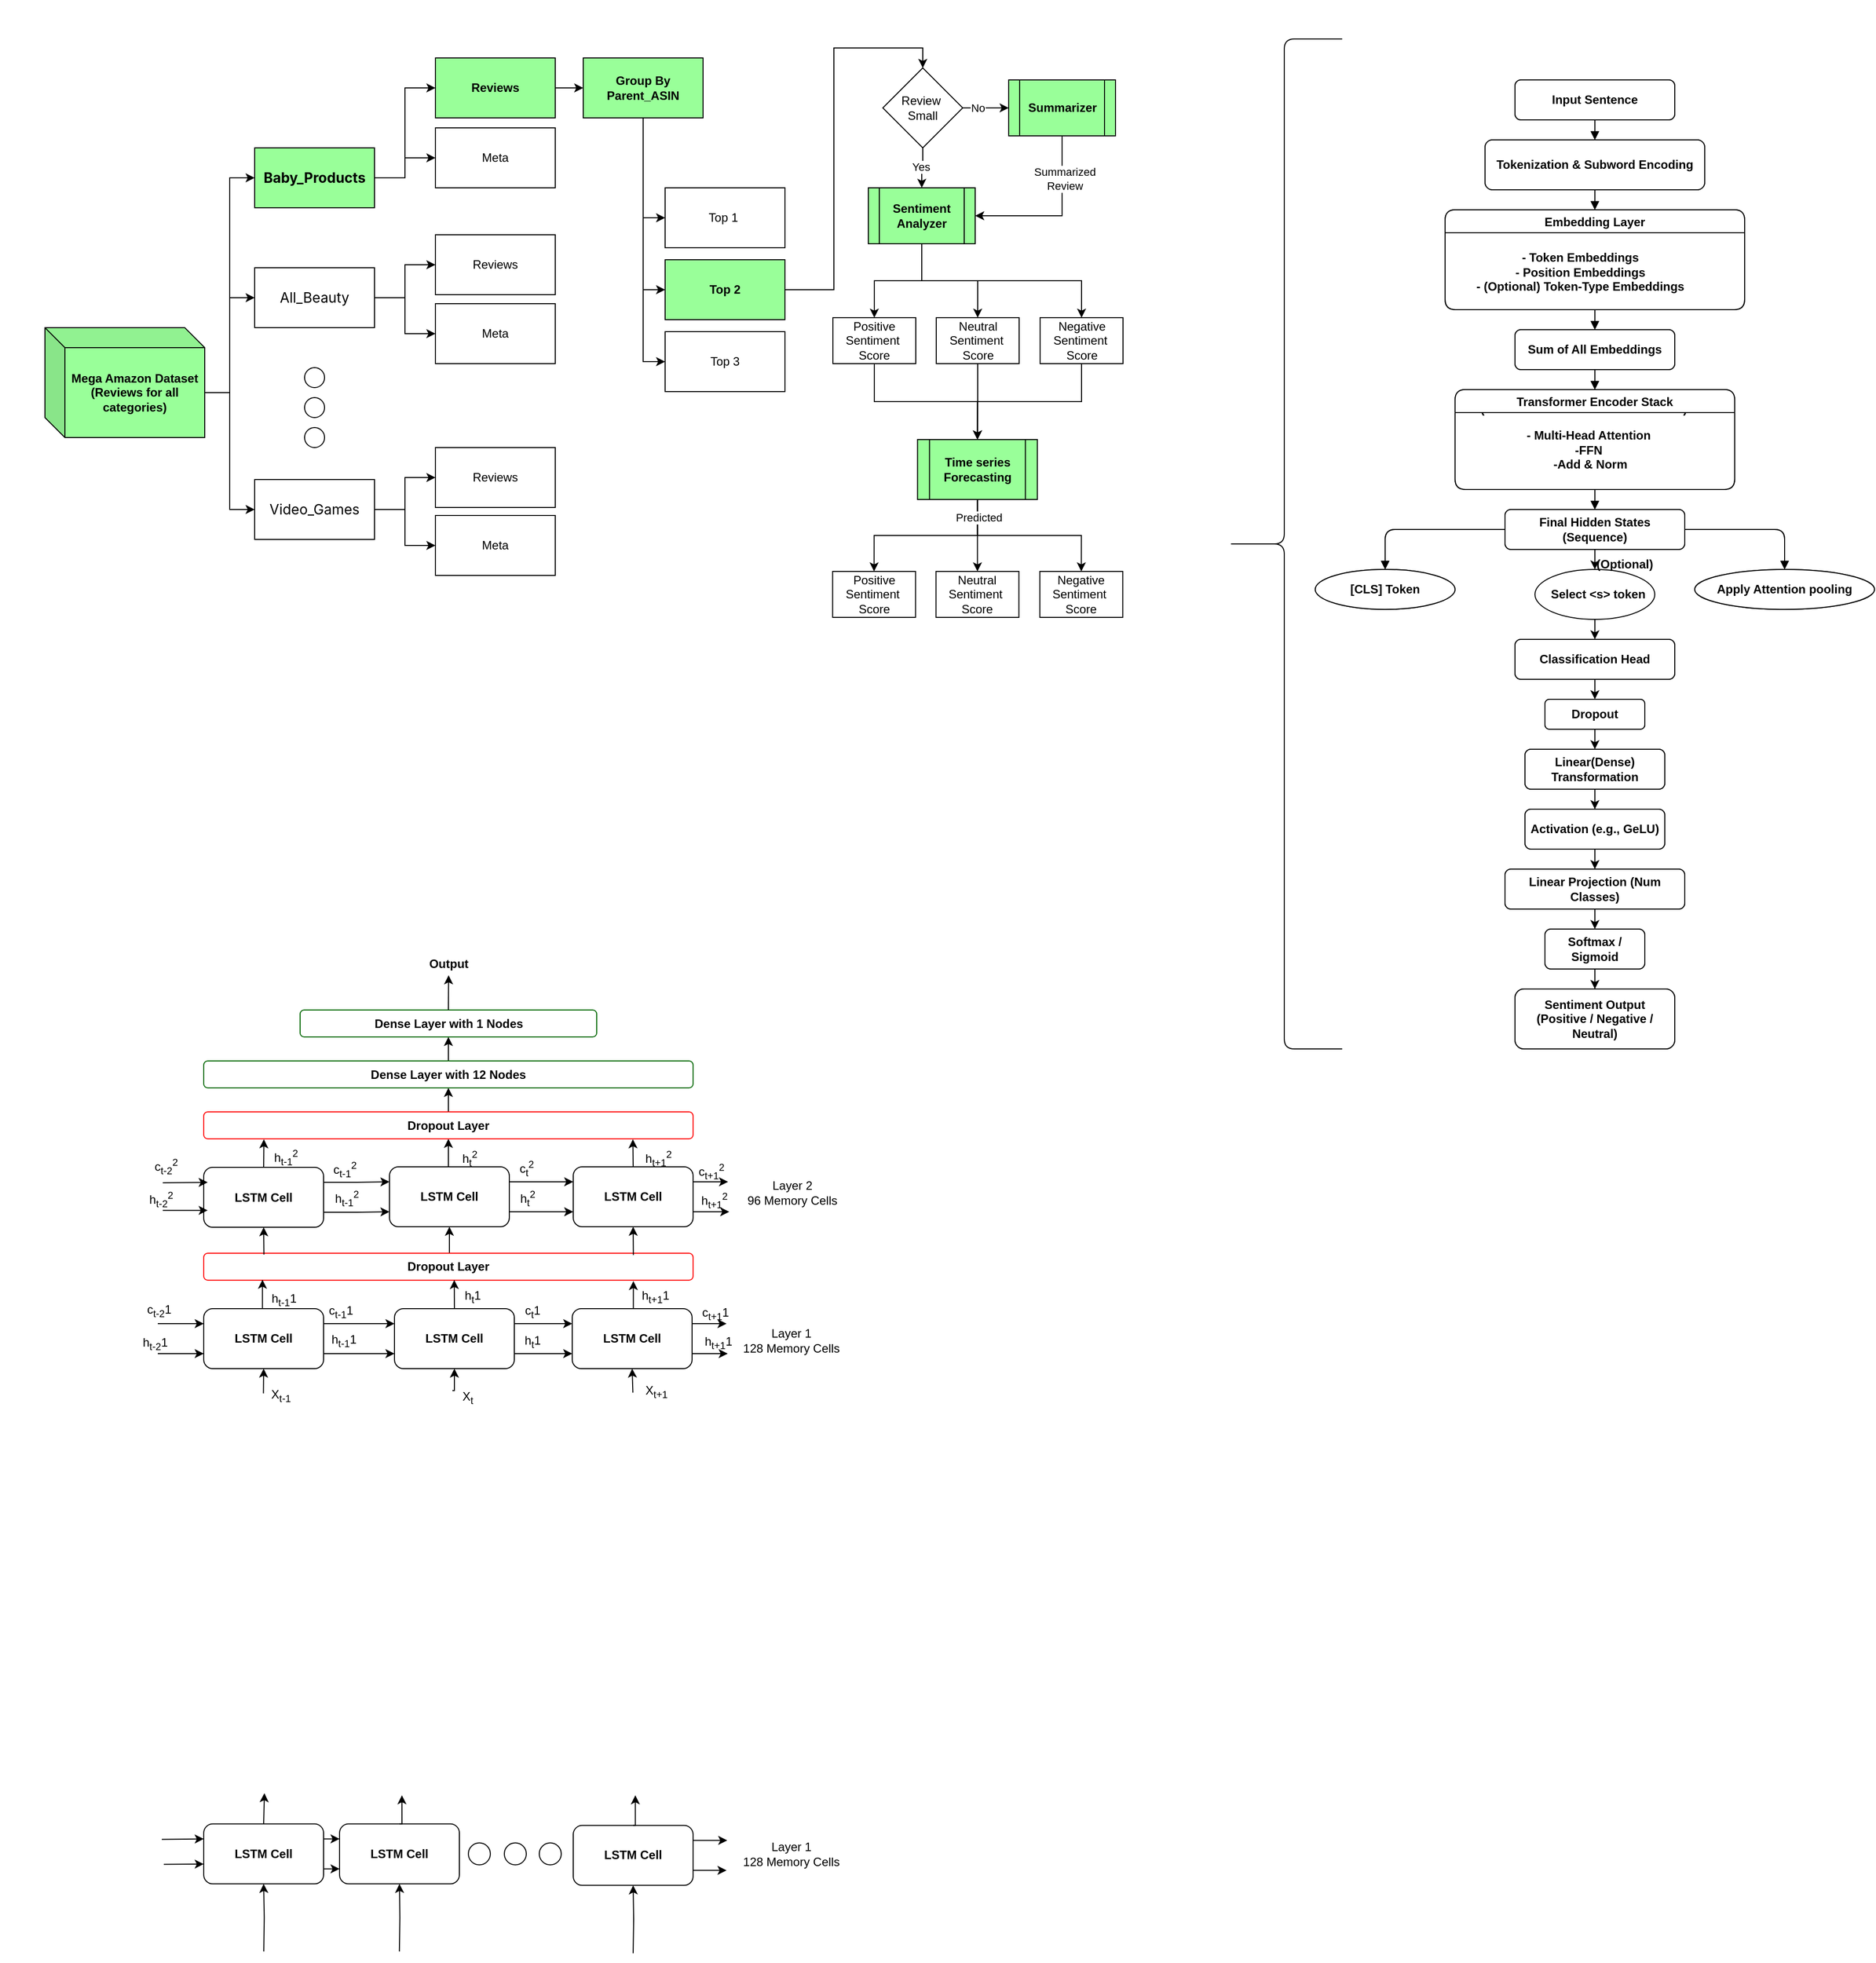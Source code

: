 <mxfile version="27.0.3">
  <diagram name="Page-1" id="h6PENVkO3Q7wB_IRmvNN">
    <mxGraphModel grid="0" page="1" gridSize="10" guides="0" tooltips="1" connect="1" arrows="1" fold="1" pageScale="1" pageWidth="1654" pageHeight="1169" math="0" shadow="0">
      <root>
        <mxCell id="0" />
        <mxCell id="1" parent="0" />
        <mxCell id="Wa90ha5rYp7GvRx8pbFm-6" style="edgeStyle=orthogonalEdgeStyle;rounded=0;orthogonalLoop=1;jettySize=auto;html=1;exitX=0;exitY=0;exitDx=160;exitDy=65;exitPerimeter=0;entryX=0;entryY=0.5;entryDx=0;entryDy=0;" edge="1" parent="1" source="Wa90ha5rYp7GvRx8pbFm-1" target="Wa90ha5rYp7GvRx8pbFm-2">
          <mxGeometry relative="1" as="geometry" />
        </mxCell>
        <mxCell id="Wa90ha5rYp7GvRx8pbFm-7" style="edgeStyle=orthogonalEdgeStyle;rounded=0;orthogonalLoop=1;jettySize=auto;html=1;exitX=0;exitY=0;exitDx=160;exitDy=65;exitPerimeter=0;entryX=0;entryY=0.5;entryDx=0;entryDy=0;" edge="1" parent="1" source="Wa90ha5rYp7GvRx8pbFm-1" target="Wa90ha5rYp7GvRx8pbFm-3">
          <mxGeometry relative="1" as="geometry" />
        </mxCell>
        <mxCell id="Wa90ha5rYp7GvRx8pbFm-8" style="edgeStyle=orthogonalEdgeStyle;rounded=0;orthogonalLoop=1;jettySize=auto;html=1;exitX=0;exitY=0;exitDx=160;exitDy=65;exitPerimeter=0;entryX=0;entryY=0.5;entryDx=0;entryDy=0;" edge="1" parent="1" source="Wa90ha5rYp7GvRx8pbFm-1" target="Wa90ha5rYp7GvRx8pbFm-4">
          <mxGeometry relative="1" as="geometry" />
        </mxCell>
        <mxCell id="Wa90ha5rYp7GvRx8pbFm-1" value="Mega Amazon Dataset&lt;div&gt;(Reviews for a&lt;span style=&quot;background-color: transparent; color: light-dark(rgb(0, 0, 0), rgb(255, 255, 255));&quot;&gt;ll categories&lt;/span&gt;&lt;span style=&quot;background-color: transparent; color: light-dark(rgb(0, 0, 0), rgb(255, 255, 255));&quot;&gt;)&lt;/span&gt;&lt;/div&gt;" style="shape=cube;whiteSpace=wrap;html=1;boundedLbl=1;backgroundOutline=1;darkOpacity=0.05;darkOpacity2=0.1;fillColor=#99FF99;fontStyle=1" vertex="1" parent="1">
          <mxGeometry x="37" y="320" width="160" height="110" as="geometry" />
        </mxCell>
        <mxCell id="X0ejOf3URw_WJcEeYzrM-3" style="edgeStyle=orthogonalEdgeStyle;rounded=0;orthogonalLoop=1;jettySize=auto;html=1;exitX=1;exitY=0.5;exitDx=0;exitDy=0;entryX=0;entryY=0.5;entryDx=0;entryDy=0;" edge="1" parent="1" source="Wa90ha5rYp7GvRx8pbFm-2" target="X0ejOf3URw_WJcEeYzrM-1">
          <mxGeometry relative="1" as="geometry" />
        </mxCell>
        <mxCell id="X0ejOf3URw_WJcEeYzrM-4" style="edgeStyle=orthogonalEdgeStyle;rounded=0;orthogonalLoop=1;jettySize=auto;html=1;exitX=1;exitY=0.5;exitDx=0;exitDy=0;entryX=0;entryY=0.5;entryDx=0;entryDy=0;" edge="1" parent="1" source="Wa90ha5rYp7GvRx8pbFm-2" target="X0ejOf3URw_WJcEeYzrM-2">
          <mxGeometry relative="1" as="geometry" />
        </mxCell>
        <mxCell id="Wa90ha5rYp7GvRx8pbFm-2" value="&lt;span style=&quot;font-family: -apple-system, BlinkMacSystemFont, &amp;quot;Segoe UI&amp;quot;, Helvetica, Arial, sans-serif, &amp;quot;Apple Color Emoji&amp;quot;, &amp;quot;Segoe UI Emoji&amp;quot;; font-size: 14px; text-align: start;&quot;&gt;&lt;font style=&quot;color: rgb(0, 0, 0);&quot;&gt;Baby_Products&lt;/font&gt;&lt;/span&gt;" style="rounded=0;whiteSpace=wrap;html=1;fillColor=#99FF99;fontStyle=1" vertex="1" parent="1">
          <mxGeometry x="247" y="140" width="120" height="60" as="geometry" />
        </mxCell>
        <mxCell id="X0ejOf3URw_WJcEeYzrM-9" style="edgeStyle=orthogonalEdgeStyle;rounded=0;orthogonalLoop=1;jettySize=auto;html=1;exitX=1;exitY=0.5;exitDx=0;exitDy=0;entryX=0;entryY=0.5;entryDx=0;entryDy=0;" edge="1" parent="1" source="Wa90ha5rYp7GvRx8pbFm-3" target="X0ejOf3URw_WJcEeYzrM-7">
          <mxGeometry relative="1" as="geometry" />
        </mxCell>
        <mxCell id="X0ejOf3URw_WJcEeYzrM-10" style="edgeStyle=orthogonalEdgeStyle;rounded=0;orthogonalLoop=1;jettySize=auto;html=1;exitX=1;exitY=0.5;exitDx=0;exitDy=0;entryX=0;entryY=0.5;entryDx=0;entryDy=0;" edge="1" parent="1" source="Wa90ha5rYp7GvRx8pbFm-3" target="X0ejOf3URw_WJcEeYzrM-8">
          <mxGeometry relative="1" as="geometry" />
        </mxCell>
        <mxCell id="Wa90ha5rYp7GvRx8pbFm-3" value="&lt;span style=&quot;font-family: -apple-system, BlinkMacSystemFont, &amp;quot;Segoe UI&amp;quot;, Helvetica, Arial, sans-serif, &amp;quot;Apple Color Emoji&amp;quot;, &amp;quot;Segoe UI Emoji&amp;quot;; font-size: 14px; text-align: start;&quot;&gt;&lt;font style=&quot;color: rgb(0, 0, 0);&quot;&gt;All_Beauty&lt;/font&gt;&lt;/span&gt;" style="rounded=0;whiteSpace=wrap;html=1;" vertex="1" parent="1">
          <mxGeometry x="247" y="260" width="120" height="60" as="geometry" />
        </mxCell>
        <mxCell id="X0ejOf3URw_WJcEeYzrM-12" style="edgeStyle=orthogonalEdgeStyle;rounded=0;orthogonalLoop=1;jettySize=auto;html=1;exitX=1;exitY=0.5;exitDx=0;exitDy=0;entryX=0;entryY=0.5;entryDx=0;entryDy=0;" edge="1" parent="1" source="Wa90ha5rYp7GvRx8pbFm-4" target="X0ejOf3URw_WJcEeYzrM-11">
          <mxGeometry relative="1" as="geometry" />
        </mxCell>
        <mxCell id="X0ejOf3URw_WJcEeYzrM-14" style="edgeStyle=orthogonalEdgeStyle;rounded=0;orthogonalLoop=1;jettySize=auto;html=1;exitX=1;exitY=0.5;exitDx=0;exitDy=0;entryX=0;entryY=0.5;entryDx=0;entryDy=0;" edge="1" parent="1" source="Wa90ha5rYp7GvRx8pbFm-4" target="X0ejOf3URw_WJcEeYzrM-13">
          <mxGeometry relative="1" as="geometry" />
        </mxCell>
        <mxCell id="Wa90ha5rYp7GvRx8pbFm-4" value="&lt;span style=&quot;font-family: -apple-system, BlinkMacSystemFont, &amp;quot;Segoe UI&amp;quot;, Helvetica, Arial, sans-serif, &amp;quot;Apple Color Emoji&amp;quot;, &amp;quot;Segoe UI Emoji&amp;quot;; font-size: 14px; text-align: start;&quot;&gt;&lt;font style=&quot;color: rgb(0, 0, 0);&quot;&gt;Video_Games&lt;/font&gt;&lt;/span&gt;" style="rounded=0;whiteSpace=wrap;html=1;" vertex="1" parent="1">
          <mxGeometry x="247" y="472" width="120" height="60" as="geometry" />
        </mxCell>
        <mxCell id="Wa90ha5rYp7GvRx8pbFm-9" value="" style="ellipse;whiteSpace=wrap;html=1;" vertex="1" parent="1">
          <mxGeometry x="297" y="360" width="20" height="20" as="geometry" />
        </mxCell>
        <mxCell id="Wa90ha5rYp7GvRx8pbFm-10" value="" style="ellipse;whiteSpace=wrap;html=1;" vertex="1" parent="1">
          <mxGeometry x="297" y="390" width="20" height="20" as="geometry" />
        </mxCell>
        <mxCell id="Wa90ha5rYp7GvRx8pbFm-11" value="" style="ellipse;whiteSpace=wrap;html=1;" vertex="1" parent="1">
          <mxGeometry x="297" y="420" width="20" height="20" as="geometry" />
        </mxCell>
        <mxCell id="oYMKUXBbO9rw3D5W3TnW-5" style="edgeStyle=orthogonalEdgeStyle;rounded=0;orthogonalLoop=1;jettySize=auto;html=1;exitX=1;exitY=0.5;exitDx=0;exitDy=0;entryX=0;entryY=0.5;entryDx=0;entryDy=0;" edge="1" parent="1" source="X0ejOf3URw_WJcEeYzrM-1" target="oYMKUXBbO9rw3D5W3TnW-4">
          <mxGeometry relative="1" as="geometry" />
        </mxCell>
        <mxCell id="X0ejOf3URw_WJcEeYzrM-1" value="Reviews" style="rounded=0;whiteSpace=wrap;html=1;fillColor=#99FF99;fontStyle=1" vertex="1" parent="1">
          <mxGeometry x="428" y="50" width="120" height="60" as="geometry" />
        </mxCell>
        <mxCell id="X0ejOf3URw_WJcEeYzrM-2" value="Meta" style="rounded=0;whiteSpace=wrap;html=1;" vertex="1" parent="1">
          <mxGeometry x="428" y="120" width="120" height="60" as="geometry" />
        </mxCell>
        <mxCell id="X0ejOf3URw_WJcEeYzrM-7" value="Reviews" style="rounded=0;whiteSpace=wrap;html=1;" vertex="1" parent="1">
          <mxGeometry x="428" y="227" width="120" height="60" as="geometry" />
        </mxCell>
        <mxCell id="X0ejOf3URw_WJcEeYzrM-8" value="Meta" style="rounded=0;whiteSpace=wrap;html=1;" vertex="1" parent="1">
          <mxGeometry x="428" y="296" width="120" height="60" as="geometry" />
        </mxCell>
        <mxCell id="X0ejOf3URw_WJcEeYzrM-11" value="Reviews" style="rounded=0;whiteSpace=wrap;html=1;" vertex="1" parent="1">
          <mxGeometry x="428" y="440" width="120" height="60" as="geometry" />
        </mxCell>
        <mxCell id="X0ejOf3URw_WJcEeYzrM-13" value="Meta" style="rounded=0;whiteSpace=wrap;html=1;" vertex="1" parent="1">
          <mxGeometry x="428" y="508" width="120" height="60" as="geometry" />
        </mxCell>
        <mxCell id="X0ejOf3URw_WJcEeYzrM-20" style="edgeStyle=orthogonalEdgeStyle;rounded=0;orthogonalLoop=1;jettySize=auto;html=1;exitX=0.5;exitY=1;exitDx=0;exitDy=0;entryX=0.5;entryY=0;entryDx=0;entryDy=0;" edge="1" parent="1" source="X0ejOf3URw_WJcEeYzrM-16" target="X0ejOf3URw_WJcEeYzrM-19">
          <mxGeometry relative="1" as="geometry" />
        </mxCell>
        <mxCell id="X0ejOf3URw_WJcEeYzrM-25" value="Yes" style="edgeLabel;html=1;align=center;verticalAlign=middle;resizable=0;points=[];" connectable="0" vertex="1" parent="X0ejOf3URw_WJcEeYzrM-20">
          <mxGeometry x="-0.08" y="-2" relative="1" as="geometry">
            <mxPoint as="offset" />
          </mxGeometry>
        </mxCell>
        <mxCell id="X0ejOf3URw_WJcEeYzrM-21" style="edgeStyle=orthogonalEdgeStyle;rounded=0;orthogonalLoop=1;jettySize=auto;html=1;exitX=1;exitY=0.5;exitDx=0;exitDy=0;entryX=0;entryY=0.5;entryDx=0;entryDy=0;" edge="1" parent="1" source="X0ejOf3URw_WJcEeYzrM-16" target="X0ejOf3URw_WJcEeYzrM-18">
          <mxGeometry relative="1" as="geometry" />
        </mxCell>
        <mxCell id="X0ejOf3URw_WJcEeYzrM-26" value="No" style="edgeLabel;html=1;align=center;verticalAlign=middle;resizable=0;points=[];" connectable="0" vertex="1" parent="X0ejOf3URw_WJcEeYzrM-21">
          <mxGeometry x="-0.348" relative="1" as="geometry">
            <mxPoint as="offset" />
          </mxGeometry>
        </mxCell>
        <mxCell id="X0ejOf3URw_WJcEeYzrM-16" value="Review&amp;nbsp;&lt;div&gt;Small&lt;/div&gt;" style="rhombus;whiteSpace=wrap;html=1;" vertex="1" parent="1">
          <mxGeometry x="876" y="60" width="80" height="80" as="geometry" />
        </mxCell>
        <mxCell id="X0ejOf3URw_WJcEeYzrM-22" style="edgeStyle=orthogonalEdgeStyle;rounded=0;orthogonalLoop=1;jettySize=auto;html=1;exitX=0.5;exitY=1;exitDx=0;exitDy=0;entryX=1;entryY=0.5;entryDx=0;entryDy=0;" edge="1" parent="1" source="X0ejOf3URw_WJcEeYzrM-18" target="X0ejOf3URw_WJcEeYzrM-19">
          <mxGeometry relative="1" as="geometry" />
        </mxCell>
        <mxCell id="X0ejOf3URw_WJcEeYzrM-27" value="Summarized&lt;div&gt;Review&lt;/div&gt;" style="edgeLabel;html=1;align=center;verticalAlign=middle;resizable=0;points=[];" connectable="0" vertex="1" parent="X0ejOf3URw_WJcEeYzrM-22">
          <mxGeometry x="-0.489" y="2" relative="1" as="geometry">
            <mxPoint as="offset" />
          </mxGeometry>
        </mxCell>
        <mxCell id="X0ejOf3URw_WJcEeYzrM-18" value="Summarizer" style="shape=process;whiteSpace=wrap;html=1;backgroundOutline=1;fillColor=#99FF99;fontStyle=1" vertex="1" parent="1">
          <mxGeometry x="1002" y="72" width="107" height="56" as="geometry" />
        </mxCell>
        <mxCell id="X0ejOf3URw_WJcEeYzrM-32" style="edgeStyle=orthogonalEdgeStyle;rounded=0;orthogonalLoop=1;jettySize=auto;html=1;exitX=0.5;exitY=1;exitDx=0;exitDy=0;entryX=0.5;entryY=0;entryDx=0;entryDy=0;" edge="1" parent="1" source="X0ejOf3URw_WJcEeYzrM-19" target="X0ejOf3URw_WJcEeYzrM-28">
          <mxGeometry relative="1" as="geometry" />
        </mxCell>
        <mxCell id="X0ejOf3URw_WJcEeYzrM-33" style="edgeStyle=orthogonalEdgeStyle;rounded=0;orthogonalLoop=1;jettySize=auto;html=1;exitX=0.5;exitY=1;exitDx=0;exitDy=0;entryX=0.5;entryY=0;entryDx=0;entryDy=0;" edge="1" parent="1" source="X0ejOf3URw_WJcEeYzrM-19" target="X0ejOf3URw_WJcEeYzrM-30">
          <mxGeometry relative="1" as="geometry" />
        </mxCell>
        <mxCell id="X0ejOf3URw_WJcEeYzrM-34" style="edgeStyle=orthogonalEdgeStyle;rounded=0;orthogonalLoop=1;jettySize=auto;html=1;exitX=0.5;exitY=1;exitDx=0;exitDy=0;entryX=0.5;entryY=0;entryDx=0;entryDy=0;" edge="1" parent="1" source="X0ejOf3URw_WJcEeYzrM-19" target="X0ejOf3URw_WJcEeYzrM-29">
          <mxGeometry relative="1" as="geometry" />
        </mxCell>
        <mxCell id="X0ejOf3URw_WJcEeYzrM-19" value="Sentiment Analyzer" style="shape=process;whiteSpace=wrap;html=1;backgroundOutline=1;fillColor=#99FF99;fontStyle=1" vertex="1" parent="1">
          <mxGeometry x="861.5" y="180" width="107" height="56" as="geometry" />
        </mxCell>
        <mxCell id="X0ejOf3URw_WJcEeYzrM-36" style="edgeStyle=orthogonalEdgeStyle;rounded=0;orthogonalLoop=1;jettySize=auto;html=1;exitX=0.5;exitY=1;exitDx=0;exitDy=0;entryX=0.5;entryY=0;entryDx=0;entryDy=0;" edge="1" parent="1" source="X0ejOf3URw_WJcEeYzrM-28" target="X0ejOf3URw_WJcEeYzrM-35">
          <mxGeometry relative="1" as="geometry" />
        </mxCell>
        <mxCell id="X0ejOf3URw_WJcEeYzrM-28" value="Positive&lt;div&gt;Sentiment&amp;nbsp;&lt;/div&gt;&lt;div&gt;Score&lt;/div&gt;" style="rounded=0;whiteSpace=wrap;html=1;" vertex="1" parent="1">
          <mxGeometry x="826" y="310" width="83" height="46" as="geometry" />
        </mxCell>
        <mxCell id="X0ejOf3URw_WJcEeYzrM-38" style="edgeStyle=orthogonalEdgeStyle;rounded=0;orthogonalLoop=1;jettySize=auto;html=1;exitX=0.5;exitY=1;exitDx=0;exitDy=0;entryX=0.5;entryY=0;entryDx=0;entryDy=0;" edge="1" parent="1" source="X0ejOf3URw_WJcEeYzrM-29" target="X0ejOf3URw_WJcEeYzrM-35">
          <mxGeometry relative="1" as="geometry" />
        </mxCell>
        <mxCell id="X0ejOf3URw_WJcEeYzrM-29" value="Negative&lt;div&gt;Sentiment&amp;nbsp;&lt;/div&gt;&lt;div&gt;Score&lt;/div&gt;" style="rounded=0;whiteSpace=wrap;html=1;" vertex="1" parent="1">
          <mxGeometry x="1033.5" y="310" width="83" height="46" as="geometry" />
        </mxCell>
        <mxCell id="X0ejOf3URw_WJcEeYzrM-37" style="edgeStyle=orthogonalEdgeStyle;rounded=0;orthogonalLoop=1;jettySize=auto;html=1;exitX=0.5;exitY=1;exitDx=0;exitDy=0;entryX=0.5;entryY=0;entryDx=0;entryDy=0;" edge="1" parent="1" source="X0ejOf3URw_WJcEeYzrM-30" target="X0ejOf3URw_WJcEeYzrM-35">
          <mxGeometry relative="1" as="geometry" />
        </mxCell>
        <mxCell id="X0ejOf3URw_WJcEeYzrM-30" value="Neutral&lt;div&gt;Sentiment&amp;nbsp;&lt;/div&gt;&lt;div&gt;Score&lt;/div&gt;" style="rounded=0;whiteSpace=wrap;html=1;" vertex="1" parent="1">
          <mxGeometry x="929.5" y="310" width="83" height="46" as="geometry" />
        </mxCell>
        <mxCell id="X0ejOf3URw_WJcEeYzrM-42" style="edgeStyle=orthogonalEdgeStyle;rounded=0;orthogonalLoop=1;jettySize=auto;html=1;exitX=0.5;exitY=1;exitDx=0;exitDy=0;entryX=0.5;entryY=0;entryDx=0;entryDy=0;" edge="1" parent="1" source="X0ejOf3URw_WJcEeYzrM-35" target="X0ejOf3URw_WJcEeYzrM-39">
          <mxGeometry relative="1" as="geometry" />
        </mxCell>
        <mxCell id="X0ejOf3URw_WJcEeYzrM-43" style="edgeStyle=orthogonalEdgeStyle;rounded=0;orthogonalLoop=1;jettySize=auto;html=1;exitX=0.5;exitY=1;exitDx=0;exitDy=0;entryX=0.5;entryY=0;entryDx=0;entryDy=0;" edge="1" parent="1" source="X0ejOf3URw_WJcEeYzrM-35" target="X0ejOf3URw_WJcEeYzrM-41">
          <mxGeometry relative="1" as="geometry" />
        </mxCell>
        <mxCell id="X0ejOf3URw_WJcEeYzrM-44" style="edgeStyle=orthogonalEdgeStyle;rounded=0;orthogonalLoop=1;jettySize=auto;html=1;exitX=0.5;exitY=1;exitDx=0;exitDy=0;entryX=0.5;entryY=0;entryDx=0;entryDy=0;" edge="1" parent="1" source="X0ejOf3URw_WJcEeYzrM-35" target="X0ejOf3URw_WJcEeYzrM-40">
          <mxGeometry relative="1" as="geometry" />
        </mxCell>
        <mxCell id="X0ejOf3URw_WJcEeYzrM-45" value="Predicted" style="edgeLabel;html=1;align=center;verticalAlign=middle;resizable=0;points=[];" connectable="0" vertex="1" parent="X0ejOf3URw_WJcEeYzrM-44">
          <mxGeometry x="-0.801" y="1" relative="1" as="geometry">
            <mxPoint as="offset" />
          </mxGeometry>
        </mxCell>
        <mxCell id="X0ejOf3URw_WJcEeYzrM-35" value="Time series&lt;div&gt;Forecasting&lt;/div&gt;" style="shape=process;whiteSpace=wrap;html=1;backgroundOutline=1;fillColor=#99FF99;fontStyle=1" vertex="1" parent="1">
          <mxGeometry x="910.75" y="432" width="120" height="60" as="geometry" />
        </mxCell>
        <mxCell id="X0ejOf3URw_WJcEeYzrM-39" value="Positive&lt;div&gt;Sentiment&amp;nbsp;&lt;/div&gt;&lt;div&gt;Score&lt;/div&gt;" style="rounded=0;whiteSpace=wrap;html=1;" vertex="1" parent="1">
          <mxGeometry x="825.75" y="564" width="83" height="46" as="geometry" />
        </mxCell>
        <mxCell id="X0ejOf3URw_WJcEeYzrM-40" value="Negative&lt;div&gt;Sentiment&amp;nbsp;&lt;/div&gt;&lt;div&gt;Score&lt;/div&gt;" style="rounded=0;whiteSpace=wrap;html=1;" vertex="1" parent="1">
          <mxGeometry x="1033.25" y="564" width="83" height="46" as="geometry" />
        </mxCell>
        <mxCell id="X0ejOf3URw_WJcEeYzrM-41" value="Neutral&lt;div&gt;Sentiment&amp;nbsp;&lt;/div&gt;&lt;div&gt;Score&lt;/div&gt;" style="rounded=0;whiteSpace=wrap;html=1;" vertex="1" parent="1">
          <mxGeometry x="929.25" y="564" width="83" height="46" as="geometry" />
        </mxCell>
        <mxCell id="oYMKUXBbO9rw3D5W3TnW-9" style="edgeStyle=orthogonalEdgeStyle;rounded=0;orthogonalLoop=1;jettySize=auto;html=1;exitX=0.5;exitY=1;exitDx=0;exitDy=0;entryX=0;entryY=0.5;entryDx=0;entryDy=0;" edge="1" parent="1" source="oYMKUXBbO9rw3D5W3TnW-4" target="oYMKUXBbO9rw3D5W3TnW-6">
          <mxGeometry relative="1" as="geometry" />
        </mxCell>
        <mxCell id="oYMKUXBbO9rw3D5W3TnW-10" style="edgeStyle=orthogonalEdgeStyle;rounded=0;orthogonalLoop=1;jettySize=auto;html=1;exitX=0.5;exitY=1;exitDx=0;exitDy=0;entryX=0;entryY=0.5;entryDx=0;entryDy=0;" edge="1" parent="1" source="oYMKUXBbO9rw3D5W3TnW-4" target="oYMKUXBbO9rw3D5W3TnW-7">
          <mxGeometry relative="1" as="geometry" />
        </mxCell>
        <mxCell id="oYMKUXBbO9rw3D5W3TnW-11" style="edgeStyle=orthogonalEdgeStyle;rounded=0;orthogonalLoop=1;jettySize=auto;html=1;exitX=0.5;exitY=1;exitDx=0;exitDy=0;entryX=0;entryY=0.5;entryDx=0;entryDy=0;" edge="1" parent="1" source="oYMKUXBbO9rw3D5W3TnW-4" target="oYMKUXBbO9rw3D5W3TnW-8">
          <mxGeometry relative="1" as="geometry" />
        </mxCell>
        <mxCell id="oYMKUXBbO9rw3D5W3TnW-4" value="Group By Parent_ASIN" style="rounded=0;whiteSpace=wrap;html=1;fillColor=#99FF99;fontStyle=1" vertex="1" parent="1">
          <mxGeometry x="576" y="50" width="120" height="60" as="geometry" />
        </mxCell>
        <mxCell id="oYMKUXBbO9rw3D5W3TnW-6" value="Top 1&amp;nbsp;" style="rounded=0;whiteSpace=wrap;html=1;" vertex="1" parent="1">
          <mxGeometry x="658" y="180" width="120" height="60" as="geometry" />
        </mxCell>
        <mxCell id="oYMKUXBbO9rw3D5W3TnW-12" style="edgeStyle=orthogonalEdgeStyle;rounded=0;orthogonalLoop=1;jettySize=auto;html=1;exitX=1;exitY=0.5;exitDx=0;exitDy=0;entryX=0.5;entryY=0;entryDx=0;entryDy=0;" edge="1" parent="1" source="oYMKUXBbO9rw3D5W3TnW-7" target="X0ejOf3URw_WJcEeYzrM-16">
          <mxGeometry relative="1" as="geometry" />
        </mxCell>
        <mxCell id="oYMKUXBbO9rw3D5W3TnW-7" value="Top 2" style="rounded=0;whiteSpace=wrap;html=1;fillColor=#99FF99;fontStyle=1" vertex="1" parent="1">
          <mxGeometry x="658" y="252" width="120" height="60" as="geometry" />
        </mxCell>
        <mxCell id="oYMKUXBbO9rw3D5W3TnW-8" value="Top 3" style="rounded=0;whiteSpace=wrap;html=1;" vertex="1" parent="1">
          <mxGeometry x="658" y="324" width="120" height="60" as="geometry" />
        </mxCell>
        <mxCell id="oYMKUXBbO9rw3D5W3TnW-253" style="edgeStyle=orthogonalEdgeStyle;rounded=0;orthogonalLoop=1;jettySize=auto;html=1;exitX=1;exitY=0.25;exitDx=0;exitDy=0;entryX=0;entryY=0.25;entryDx=0;entryDy=0;" edge="1" parent="1" source="oYMKUXBbO9rw3D5W3TnW-208" target="oYMKUXBbO9rw3D5W3TnW-209">
          <mxGeometry relative="1" as="geometry" />
        </mxCell>
        <mxCell id="oYMKUXBbO9rw3D5W3TnW-254" style="edgeStyle=orthogonalEdgeStyle;rounded=0;orthogonalLoop=1;jettySize=auto;html=1;exitX=1;exitY=0.75;exitDx=0;exitDy=0;entryX=0;entryY=0.75;entryDx=0;entryDy=0;" edge="1" parent="1" source="oYMKUXBbO9rw3D5W3TnW-208" target="oYMKUXBbO9rw3D5W3TnW-209">
          <mxGeometry relative="1" as="geometry" />
        </mxCell>
        <mxCell id="oYMKUXBbO9rw3D5W3TnW-277" style="edgeStyle=orthogonalEdgeStyle;rounded=0;orthogonalLoop=1;jettySize=auto;html=1;exitX=0.5;exitY=1;exitDx=0;exitDy=0;entryX=0.5;entryY=1;entryDx=0;entryDy=0;" edge="1" parent="1" target="oYMKUXBbO9rw3D5W3TnW-208">
          <mxGeometry relative="1" as="geometry">
            <mxPoint x="256.123" y="1945.44" as="sourcePoint" />
          </mxGeometry>
        </mxCell>
        <mxCell id="oYMKUXBbO9rw3D5W3TnW-208" value="LSTM Cell" style="rounded=1;whiteSpace=wrap;html=1;fontStyle=1" vertex="1" parent="1">
          <mxGeometry x="196" y="1817.8" width="120" height="60" as="geometry" />
        </mxCell>
        <mxCell id="oYMKUXBbO9rw3D5W3TnW-278" style="edgeStyle=orthogonalEdgeStyle;rounded=0;orthogonalLoop=1;jettySize=auto;html=1;exitX=0.5;exitY=1;exitDx=0;exitDy=0;entryX=0.5;entryY=1;entryDx=0;entryDy=0;" edge="1" parent="1" target="oYMKUXBbO9rw3D5W3TnW-209">
          <mxGeometry relative="1" as="geometry">
            <mxPoint x="391.912" y="1945.44" as="sourcePoint" />
          </mxGeometry>
        </mxCell>
        <mxCell id="oYMKUXBbO9rw3D5W3TnW-209" value="LSTM Cell" style="rounded=1;whiteSpace=wrap;html=1;fontStyle=1" vertex="1" parent="1">
          <mxGeometry x="332" y="1817.8" width="120" height="60" as="geometry" />
        </mxCell>
        <mxCell id="oYMKUXBbO9rw3D5W3TnW-255" style="edgeStyle=orthogonalEdgeStyle;rounded=0;orthogonalLoop=1;jettySize=auto;html=1;exitX=1;exitY=0.25;exitDx=0;exitDy=0;" edge="1" parent="1" source="oYMKUXBbO9rw3D5W3TnW-210">
          <mxGeometry relative="1" as="geometry">
            <mxPoint x="720.174" y="1834.474" as="targetPoint" />
          </mxGeometry>
        </mxCell>
        <mxCell id="oYMKUXBbO9rw3D5W3TnW-256" style="edgeStyle=orthogonalEdgeStyle;rounded=0;orthogonalLoop=1;jettySize=auto;html=1;exitX=1;exitY=0.75;exitDx=0;exitDy=0;" edge="1" parent="1" source="oYMKUXBbO9rw3D5W3TnW-210">
          <mxGeometry relative="1" as="geometry">
            <mxPoint x="719.478" y="1864.039" as="targetPoint" />
          </mxGeometry>
        </mxCell>
        <mxCell id="oYMKUXBbO9rw3D5W3TnW-279" style="edgeStyle=orthogonalEdgeStyle;rounded=0;orthogonalLoop=1;jettySize=auto;html=1;entryX=0.5;entryY=1;entryDx=0;entryDy=0;" edge="1" parent="1" target="oYMKUXBbO9rw3D5W3TnW-210">
          <mxGeometry relative="1" as="geometry">
            <mxPoint x="626" y="1947.3" as="sourcePoint" />
          </mxGeometry>
        </mxCell>
        <mxCell id="oYMKUXBbO9rw3D5W3TnW-210" value="LSTM Cell" style="rounded=1;whiteSpace=wrap;html=1;fontStyle=1" vertex="1" parent="1">
          <mxGeometry x="566" y="1819.3" width="120" height="60" as="geometry" />
        </mxCell>
        <mxCell id="oYMKUXBbO9rw3D5W3TnW-211" value="" style="ellipse;whiteSpace=wrap;html=1;aspect=fixed;" vertex="1" parent="1">
          <mxGeometry x="461" y="1836.8" width="22" height="22" as="geometry" />
        </mxCell>
        <mxCell id="oYMKUXBbO9rw3D5W3TnW-212" value="" style="ellipse;whiteSpace=wrap;html=1;aspect=fixed;" vertex="1" parent="1">
          <mxGeometry x="497" y="1836.8" width="22" height="22" as="geometry" />
        </mxCell>
        <mxCell id="oYMKUXBbO9rw3D5W3TnW-213" value="" style="ellipse;whiteSpace=wrap;html=1;aspect=fixed;" vertex="1" parent="1">
          <mxGeometry x="532" y="1836.8" width="22" height="22" as="geometry" />
        </mxCell>
        <mxCell id="oYMKUXBbO9rw3D5W3TnW-258" style="edgeStyle=orthogonalEdgeStyle;rounded=0;orthogonalLoop=1;jettySize=auto;html=1;exitX=1;exitY=0.25;exitDx=0;exitDy=0;entryX=0;entryY=0.25;entryDx=0;entryDy=0;" edge="1" parent="1" source="oYMKUXBbO9rw3D5W3TnW-222" target="oYMKUXBbO9rw3D5W3TnW-223">
          <mxGeometry relative="1" as="geometry" />
        </mxCell>
        <mxCell id="oYMKUXBbO9rw3D5W3TnW-259" style="edgeStyle=orthogonalEdgeStyle;rounded=0;orthogonalLoop=1;jettySize=auto;html=1;exitX=1;exitY=0.75;exitDx=0;exitDy=0;entryX=0;entryY=0.75;entryDx=0;entryDy=0;" edge="1" parent="1" source="oYMKUXBbO9rw3D5W3TnW-222" target="oYMKUXBbO9rw3D5W3TnW-223">
          <mxGeometry relative="1" as="geometry" />
        </mxCell>
        <mxCell id="oYMKUXBbO9rw3D5W3TnW-222" value="LSTM Cell" style="rounded=1;whiteSpace=wrap;html=1;fontStyle=1" vertex="1" parent="1">
          <mxGeometry x="196" y="1302" width="120" height="60" as="geometry" />
        </mxCell>
        <mxCell id="ubUeNnrVE-FttXouPD-M-2" style="edgeStyle=orthogonalEdgeStyle;rounded=0;orthogonalLoop=1;jettySize=auto;html=1;exitX=1;exitY=0.25;exitDx=0;exitDy=0;entryX=0;entryY=0.25;entryDx=0;entryDy=0;" edge="1" parent="1" source="oYMKUXBbO9rw3D5W3TnW-223" target="oYMKUXBbO9rw3D5W3TnW-224">
          <mxGeometry relative="1" as="geometry" />
        </mxCell>
        <mxCell id="ubUeNnrVE-FttXouPD-M-3" style="edgeStyle=orthogonalEdgeStyle;rounded=0;orthogonalLoop=1;jettySize=auto;html=1;exitX=1;exitY=0.75;exitDx=0;exitDy=0;entryX=0;entryY=0.75;entryDx=0;entryDy=0;" edge="1" parent="1" source="oYMKUXBbO9rw3D5W3TnW-223" target="oYMKUXBbO9rw3D5W3TnW-224">
          <mxGeometry relative="1" as="geometry" />
        </mxCell>
        <mxCell id="oYMKUXBbO9rw3D5W3TnW-223" value="LSTM Cell" style="rounded=1;whiteSpace=wrap;html=1;fontStyle=1" vertex="1" parent="1">
          <mxGeometry x="387" y="1302" width="120" height="60" as="geometry" />
        </mxCell>
        <mxCell id="ubUeNnrVE-FttXouPD-M-10" style="edgeStyle=orthogonalEdgeStyle;rounded=0;orthogonalLoop=1;jettySize=auto;html=1;exitX=1;exitY=0.25;exitDx=0;exitDy=0;" edge="1" parent="1" source="oYMKUXBbO9rw3D5W3TnW-224">
          <mxGeometry relative="1" as="geometry">
            <mxPoint x="719.483" y="1316.69" as="targetPoint" />
          </mxGeometry>
        </mxCell>
        <mxCell id="ubUeNnrVE-FttXouPD-M-11" style="edgeStyle=orthogonalEdgeStyle;rounded=0;orthogonalLoop=1;jettySize=auto;html=1;exitX=1;exitY=0.75;exitDx=0;exitDy=0;" edge="1" parent="1" source="oYMKUXBbO9rw3D5W3TnW-224">
          <mxGeometry relative="1" as="geometry">
            <mxPoint x="720.655" y="1347" as="targetPoint" />
          </mxGeometry>
        </mxCell>
        <mxCell id="oYMKUXBbO9rw3D5W3TnW-224" value="LSTM Cell" style="rounded=1;whiteSpace=wrap;html=1;fontStyle=1" vertex="1" parent="1">
          <mxGeometry x="565" y="1302" width="120" height="60" as="geometry" />
        </mxCell>
        <mxCell id="ubUeNnrVE-FttXouPD-M-4" style="edgeStyle=orthogonalEdgeStyle;rounded=0;orthogonalLoop=1;jettySize=auto;html=1;exitX=0.5;exitY=0;exitDx=0;exitDy=0;entryX=0.5;entryY=1;entryDx=0;entryDy=0;" edge="1" parent="1" source="oYMKUXBbO9rw3D5W3TnW-228" target="oYMKUXBbO9rw3D5W3TnW-230">
          <mxGeometry relative="1" as="geometry" />
        </mxCell>
        <mxCell id="oYMKUXBbO9rw3D5W3TnW-228" value="Dropout Layer" style="rounded=1;whiteSpace=wrap;html=1;fontStyle=1;strokeColor=#FF0000;" vertex="1" parent="1">
          <mxGeometry x="196" y="1246.5" width="490" height="27" as="geometry" />
        </mxCell>
        <mxCell id="oYMKUXBbO9rw3D5W3TnW-264" style="edgeStyle=orthogonalEdgeStyle;rounded=0;orthogonalLoop=1;jettySize=auto;html=1;exitX=1;exitY=0.25;exitDx=0;exitDy=0;entryX=0;entryY=0.25;entryDx=0;entryDy=0;" edge="1" parent="1" source="oYMKUXBbO9rw3D5W3TnW-229" target="oYMKUXBbO9rw3D5W3TnW-230">
          <mxGeometry relative="1" as="geometry" />
        </mxCell>
        <mxCell id="oYMKUXBbO9rw3D5W3TnW-265" style="edgeStyle=orthogonalEdgeStyle;rounded=0;orthogonalLoop=1;jettySize=auto;html=1;exitX=1;exitY=0.75;exitDx=0;exitDy=0;entryX=0;entryY=0.75;entryDx=0;entryDy=0;" edge="1" parent="1" source="oYMKUXBbO9rw3D5W3TnW-229" target="oYMKUXBbO9rw3D5W3TnW-230">
          <mxGeometry relative="1" as="geometry" />
        </mxCell>
        <mxCell id="oYMKUXBbO9rw3D5W3TnW-229" value="LSTM Cell" style="rounded=1;whiteSpace=wrap;html=1;fontStyle=1" vertex="1" parent="1">
          <mxGeometry x="196" y="1160.5" width="120" height="60" as="geometry" />
        </mxCell>
        <mxCell id="ubUeNnrVE-FttXouPD-M-5" style="edgeStyle=orthogonalEdgeStyle;rounded=0;orthogonalLoop=1;jettySize=auto;html=1;exitX=0.5;exitY=0;exitDx=0;exitDy=0;entryX=0.5;entryY=1;entryDx=0;entryDy=0;" edge="1" parent="1" source="oYMKUXBbO9rw3D5W3TnW-230" target="oYMKUXBbO9rw3D5W3TnW-235">
          <mxGeometry relative="1" as="geometry" />
        </mxCell>
        <mxCell id="ubUeNnrVE-FttXouPD-M-6" style="edgeStyle=orthogonalEdgeStyle;rounded=0;orthogonalLoop=1;jettySize=auto;html=1;exitX=1;exitY=0.25;exitDx=0;exitDy=0;entryX=0;entryY=0.25;entryDx=0;entryDy=0;" edge="1" parent="1" source="oYMKUXBbO9rw3D5W3TnW-230" target="oYMKUXBbO9rw3D5W3TnW-231">
          <mxGeometry relative="1" as="geometry" />
        </mxCell>
        <mxCell id="ubUeNnrVE-FttXouPD-M-7" style="edgeStyle=orthogonalEdgeStyle;rounded=0;orthogonalLoop=1;jettySize=auto;html=1;exitX=1;exitY=0.75;exitDx=0;exitDy=0;entryX=0;entryY=0.75;entryDx=0;entryDy=0;" edge="1" parent="1" source="oYMKUXBbO9rw3D5W3TnW-230" target="oYMKUXBbO9rw3D5W3TnW-231">
          <mxGeometry relative="1" as="geometry" />
        </mxCell>
        <mxCell id="oYMKUXBbO9rw3D5W3TnW-230" value="LSTM Cell" style="rounded=1;whiteSpace=wrap;html=1;fontStyle=1" vertex="1" parent="1">
          <mxGeometry x="382" y="1160" width="120" height="60" as="geometry" />
        </mxCell>
        <mxCell id="ubUeNnrVE-FttXouPD-M-8" style="edgeStyle=orthogonalEdgeStyle;rounded=0;orthogonalLoop=1;jettySize=auto;html=1;exitX=1;exitY=0.25;exitDx=0;exitDy=0;" edge="1" parent="1" source="oYMKUXBbO9rw3D5W3TnW-231">
          <mxGeometry relative="1" as="geometry">
            <mxPoint x="721" y="1174.759" as="targetPoint" />
          </mxGeometry>
        </mxCell>
        <mxCell id="ubUeNnrVE-FttXouPD-M-9" style="edgeStyle=orthogonalEdgeStyle;rounded=0;orthogonalLoop=1;jettySize=auto;html=1;exitX=1;exitY=0.75;exitDx=0;exitDy=0;" edge="1" parent="1" source="oYMKUXBbO9rw3D5W3TnW-231">
          <mxGeometry relative="1" as="geometry">
            <mxPoint x="722.172" y="1205.069" as="targetPoint" />
          </mxGeometry>
        </mxCell>
        <mxCell id="oYMKUXBbO9rw3D5W3TnW-231" value="LSTM Cell" style="rounded=1;whiteSpace=wrap;html=1;fontStyle=1" vertex="1" parent="1">
          <mxGeometry x="566" y="1160" width="120" height="60" as="geometry" />
        </mxCell>
        <mxCell id="oYMKUXBbO9rw3D5W3TnW-248" style="edgeStyle=orthogonalEdgeStyle;rounded=0;orthogonalLoop=1;jettySize=auto;html=1;exitX=0.5;exitY=0;exitDx=0;exitDy=0;entryX=0.5;entryY=1;entryDx=0;entryDy=0;" edge="1" parent="1" source="oYMKUXBbO9rw3D5W3TnW-235" target="oYMKUXBbO9rw3D5W3TnW-237">
          <mxGeometry relative="1" as="geometry" />
        </mxCell>
        <mxCell id="oYMKUXBbO9rw3D5W3TnW-235" value="Dropout Layer" style="rounded=1;whiteSpace=wrap;html=1;fontStyle=1;strokeColor=#FF0000;" vertex="1" parent="1">
          <mxGeometry x="196" y="1105" width="490" height="27" as="geometry" />
        </mxCell>
        <mxCell id="oYMKUXBbO9rw3D5W3TnW-249" style="edgeStyle=orthogonalEdgeStyle;rounded=0;orthogonalLoop=1;jettySize=auto;html=1;exitX=0.5;exitY=0;exitDx=0;exitDy=0;entryX=0.5;entryY=1;entryDx=0;entryDy=0;" edge="1" parent="1" source="oYMKUXBbO9rw3D5W3TnW-237" target="oYMKUXBbO9rw3D5W3TnW-238">
          <mxGeometry relative="1" as="geometry" />
        </mxCell>
        <mxCell id="oYMKUXBbO9rw3D5W3TnW-237" value="Dense Layer with 12 Nodes" style="rounded=1;whiteSpace=wrap;html=1;fontStyle=1;strokeColor=#006600;" vertex="1" parent="1">
          <mxGeometry x="196" y="1054" width="490" height="27" as="geometry" />
        </mxCell>
        <mxCell id="oYMKUXBbO9rw3D5W3TnW-238" value="Dense Layer with 1 Nodes" style="rounded=1;whiteSpace=wrap;html=1;strokeColor=#006600;fontStyle=1" vertex="1" parent="1">
          <mxGeometry x="292.5" y="1003" width="297" height="27" as="geometry" />
        </mxCell>
        <mxCell id="oYMKUXBbO9rw3D5W3TnW-239" style="edgeStyle=orthogonalEdgeStyle;rounded=0;orthogonalLoop=1;jettySize=auto;html=1;exitX=0.5;exitY=0;exitDx=0;exitDy=0;entryX=0.124;entryY=0.915;entryDx=0;entryDy=0;entryPerimeter=0;" edge="1" parent="1" source="oYMKUXBbO9rw3D5W3TnW-208">
          <mxGeometry relative="1" as="geometry">
            <mxPoint x="256.76" y="1787.005" as="targetPoint" />
          </mxGeometry>
        </mxCell>
        <mxCell id="oYMKUXBbO9rw3D5W3TnW-240" style="edgeStyle=orthogonalEdgeStyle;rounded=0;orthogonalLoop=1;jettySize=auto;html=1;exitX=0.5;exitY=0;exitDx=0;exitDy=0;entryX=0.405;entryY=0.992;entryDx=0;entryDy=0;entryPerimeter=0;" edge="1" parent="1" source="oYMKUXBbO9rw3D5W3TnW-209">
          <mxGeometry relative="1" as="geometry">
            <mxPoint x="394.45" y="1789.084" as="targetPoint" />
          </mxGeometry>
        </mxCell>
        <mxCell id="oYMKUXBbO9rw3D5W3TnW-241" style="edgeStyle=orthogonalEdgeStyle;rounded=0;orthogonalLoop=1;jettySize=auto;html=1;exitX=0.5;exitY=0;exitDx=0;exitDy=0;entryX=0.882;entryY=0.992;entryDx=0;entryDy=0;entryPerimeter=0;" edge="1" parent="1" source="oYMKUXBbO9rw3D5W3TnW-210">
          <mxGeometry relative="1" as="geometry">
            <mxPoint x="628.18" y="1789.084" as="targetPoint" />
          </mxGeometry>
        </mxCell>
        <mxCell id="oYMKUXBbO9rw3D5W3TnW-242" style="edgeStyle=orthogonalEdgeStyle;rounded=0;orthogonalLoop=1;jettySize=auto;html=1;exitX=0.5;exitY=0;exitDx=0;exitDy=0;entryX=0.12;entryY=0.98;entryDx=0;entryDy=0;entryPerimeter=0;" edge="1" parent="1" source="oYMKUXBbO9rw3D5W3TnW-222" target="oYMKUXBbO9rw3D5W3TnW-228">
          <mxGeometry relative="1" as="geometry" />
        </mxCell>
        <mxCell id="oYMKUXBbO9rw3D5W3TnW-244" style="edgeStyle=orthogonalEdgeStyle;rounded=0;orthogonalLoop=1;jettySize=auto;html=1;exitX=0.5;exitY=0;exitDx=0;exitDy=0;entryX=0.878;entryY=1.031;entryDx=0;entryDy=0;entryPerimeter=0;" edge="1" parent="1" source="oYMKUXBbO9rw3D5W3TnW-224" target="oYMKUXBbO9rw3D5W3TnW-228">
          <mxGeometry relative="1" as="geometry" />
        </mxCell>
        <mxCell id="oYMKUXBbO9rw3D5W3TnW-245" style="edgeStyle=orthogonalEdgeStyle;rounded=0;orthogonalLoop=1;jettySize=auto;html=1;exitX=0.5;exitY=0;exitDx=0;exitDy=0;entryX=0.123;entryY=1.016;entryDx=0;entryDy=0;entryPerimeter=0;" edge="1" parent="1" source="oYMKUXBbO9rw3D5W3TnW-229" target="oYMKUXBbO9rw3D5W3TnW-235">
          <mxGeometry relative="1" as="geometry" />
        </mxCell>
        <mxCell id="oYMKUXBbO9rw3D5W3TnW-247" style="edgeStyle=orthogonalEdgeStyle;rounded=0;orthogonalLoop=1;jettySize=auto;html=1;exitX=0.5;exitY=0;exitDx=0;exitDy=0;entryX=0.877;entryY=1.016;entryDx=0;entryDy=0;entryPerimeter=0;" edge="1" parent="1" source="oYMKUXBbO9rw3D5W3TnW-231" target="oYMKUXBbO9rw3D5W3TnW-235">
          <mxGeometry relative="1" as="geometry" />
        </mxCell>
        <mxCell id="oYMKUXBbO9rw3D5W3TnW-251" value="Output" style="text;html=1;align=center;verticalAlign=middle;resizable=0;points=[];autosize=1;strokeColor=none;fillColor=none;fontStyle=1" vertex="1" parent="1">
          <mxGeometry x="414" y="944" width="54" height="26" as="geometry" />
        </mxCell>
        <mxCell id="oYMKUXBbO9rw3D5W3TnW-252" style="edgeStyle=orthogonalEdgeStyle;rounded=0;orthogonalLoop=1;jettySize=auto;html=1;exitX=0.5;exitY=0;exitDx=0;exitDy=0;entryX=0.504;entryY=0.933;entryDx=0;entryDy=0;entryPerimeter=0;" edge="1" parent="1" source="oYMKUXBbO9rw3D5W3TnW-238" target="oYMKUXBbO9rw3D5W3TnW-251">
          <mxGeometry relative="1" as="geometry" />
        </mxCell>
        <mxCell id="oYMKUXBbO9rw3D5W3TnW-266" value="" style="endArrow=classic;html=1;rounded=0;entryX=0.033;entryY=0.25;entryDx=0;entryDy=0;entryPerimeter=0;" edge="1" parent="1" target="oYMKUXBbO9rw3D5W3TnW-229">
          <mxGeometry width="50" height="50" relative="1" as="geometry">
            <mxPoint x="155" y="1176" as="sourcePoint" />
            <mxPoint x="154" y="1180" as="targetPoint" />
          </mxGeometry>
        </mxCell>
        <mxCell id="oYMKUXBbO9rw3D5W3TnW-267" value="" style="endArrow=classic;html=1;rounded=0;entryX=0.033;entryY=0.718;entryDx=0;entryDy=0;entryPerimeter=0;" edge="1" parent="1" target="oYMKUXBbO9rw3D5W3TnW-229">
          <mxGeometry width="50" height="50" relative="1" as="geometry">
            <mxPoint x="155" y="1203.57" as="sourcePoint" />
            <mxPoint x="196" y="1203.57" as="targetPoint" />
          </mxGeometry>
        </mxCell>
        <mxCell id="oYMKUXBbO9rw3D5W3TnW-268" value="" style="endArrow=classic;html=1;rounded=0;entryX=0;entryY=0.25;entryDx=0;entryDy=0;" edge="1" parent="1" target="oYMKUXBbO9rw3D5W3TnW-222">
          <mxGeometry width="50" height="50" relative="1" as="geometry">
            <mxPoint x="150" y="1317" as="sourcePoint" />
            <mxPoint x="196" y="1320.13" as="targetPoint" />
          </mxGeometry>
        </mxCell>
        <mxCell id="oYMKUXBbO9rw3D5W3TnW-270" value="" style="endArrow=classic;html=1;rounded=0;entryX=0;entryY=0.25;entryDx=0;entryDy=0;" edge="1" parent="1" target="oYMKUXBbO9rw3D5W3TnW-208">
          <mxGeometry width="50" height="50" relative="1" as="geometry">
            <mxPoint x="154" y="1833.3" as="sourcePoint" />
            <mxPoint x="176" y="1833.3" as="targetPoint" />
          </mxGeometry>
        </mxCell>
        <mxCell id="oYMKUXBbO9rw3D5W3TnW-271" value="" style="endArrow=classic;html=1;rounded=0;entryX=0;entryY=0.669;entryDx=0;entryDy=0;entryPerimeter=0;" edge="1" parent="1" target="oYMKUXBbO9rw3D5W3TnW-208">
          <mxGeometry width="50" height="50" relative="1" as="geometry">
            <mxPoint x="156" y="1858.3" as="sourcePoint" />
            <mxPoint x="188" y="1857.93" as="targetPoint" />
          </mxGeometry>
        </mxCell>
        <mxCell id="oYMKUXBbO9rw3D5W3TnW-272" value="" style="endArrow=classic;html=1;rounded=0;entryX=0;entryY=0.75;entryDx=0;entryDy=0;" edge="1" parent="1" target="oYMKUXBbO9rw3D5W3TnW-222">
          <mxGeometry width="50" height="50" relative="1" as="geometry">
            <mxPoint x="150" y="1347" as="sourcePoint" />
            <mxPoint x="196" y="1343" as="targetPoint" />
          </mxGeometry>
        </mxCell>
        <mxCell id="oYMKUXBbO9rw3D5W3TnW-280" style="edgeStyle=orthogonalEdgeStyle;rounded=0;orthogonalLoop=1;jettySize=auto;html=1;exitX=0.123;exitY=0.049;exitDx=0;exitDy=0;entryX=0.5;entryY=1;entryDx=0;entryDy=0;exitPerimeter=0;" edge="1" parent="1" source="oYMKUXBbO9rw3D5W3TnW-228" target="oYMKUXBbO9rw3D5W3TnW-229">
          <mxGeometry relative="1" as="geometry" />
        </mxCell>
        <mxCell id="oYMKUXBbO9rw3D5W3TnW-282" style="edgeStyle=orthogonalEdgeStyle;rounded=0;orthogonalLoop=1;jettySize=auto;html=1;exitX=0.878;exitY=0.067;exitDx=0;exitDy=0;entryX=0.5;entryY=1;entryDx=0;entryDy=0;exitPerimeter=0;" edge="1" parent="1" source="oYMKUXBbO9rw3D5W3TnW-228" target="oYMKUXBbO9rw3D5W3TnW-231">
          <mxGeometry relative="1" as="geometry" />
        </mxCell>
        <mxCell id="oYMKUXBbO9rw3D5W3TnW-283" style="edgeStyle=orthogonalEdgeStyle;rounded=0;orthogonalLoop=1;jettySize=auto;html=1;exitX=0.877;exitY=0.002;exitDx=0;exitDy=0;entryX=0.5;entryY=1;entryDx=0;entryDy=0;exitPerimeter=0;" edge="1" parent="1" target="oYMKUXBbO9rw3D5W3TnW-224">
          <mxGeometry relative="1" as="geometry">
            <mxPoint x="625.73" y="1386.054" as="sourcePoint" />
          </mxGeometry>
        </mxCell>
        <mxCell id="oYMKUXBbO9rw3D5W3TnW-284" style="edgeStyle=orthogonalEdgeStyle;rounded=0;orthogonalLoop=1;jettySize=auto;html=1;entryX=0.5;entryY=1;entryDx=0;entryDy=0;" edge="1" parent="1" target="oYMKUXBbO9rw3D5W3TnW-223">
          <mxGeometry relative="1" as="geometry">
            <mxPoint x="445" y="1384" as="sourcePoint" />
          </mxGeometry>
        </mxCell>
        <mxCell id="oYMKUXBbO9rw3D5W3TnW-285" style="edgeStyle=orthogonalEdgeStyle;rounded=0;orthogonalLoop=1;jettySize=auto;html=1;exitX=0.122;exitY=0.03;exitDx=0;exitDy=0;entryX=0.5;entryY=1;entryDx=0;entryDy=0;exitPerimeter=0;" edge="1" parent="1" target="oYMKUXBbO9rw3D5W3TnW-222">
          <mxGeometry relative="1" as="geometry">
            <mxPoint x="255.78" y="1386.81" as="sourcePoint" />
          </mxGeometry>
        </mxCell>
        <mxCell id="oYMKUXBbO9rw3D5W3TnW-286" value="Layer 1&lt;div&gt;128 Memory Cells&lt;/div&gt;" style="text;html=1;align=center;verticalAlign=middle;resizable=0;points=[];autosize=1;strokeColor=none;fillColor=none;" vertex="1" parent="1">
          <mxGeometry x="726" y="1827.3" width="115" height="41" as="geometry" />
        </mxCell>
        <mxCell id="oYMKUXBbO9rw3D5W3TnW-287" value="Layer 1&lt;div&gt;128 Memory Cells&lt;/div&gt;" style="text;html=1;align=center;verticalAlign=middle;resizable=0;points=[];autosize=1;strokeColor=none;fillColor=none;" vertex="1" parent="1">
          <mxGeometry x="726.5" y="1313.5" width="115" height="41" as="geometry" />
        </mxCell>
        <mxCell id="oYMKUXBbO9rw3D5W3TnW-290" value="Layer 2&lt;div&gt;96 Memory Cells&lt;/div&gt;" style="text;html=1;align=center;verticalAlign=middle;resizable=0;points=[];autosize=1;strokeColor=none;fillColor=none;" vertex="1" parent="1">
          <mxGeometry x="730.5" y="1165" width="108" height="41" as="geometry" />
        </mxCell>
        <mxCell id="oYMKUXBbO9rw3D5W3TnW-298" value="Input Sentence" style="rounded=1;whiteSpace=wrap;html=1;" vertex="1" parent="1">
          <mxGeometry x="1509" y="72" width="160" height="40" as="geometry" />
        </mxCell>
        <mxCell id="oYMKUXBbO9rw3D5W3TnW-299" value="Tokenization &amp; Subword Encoding" style="rounded=1;whiteSpace=wrap;html=1;" vertex="1" parent="1">
          <mxGeometry x="1479" y="132" width="220" height="50" as="geometry" />
        </mxCell>
        <mxCell id="oYMKUXBbO9rw3D5W3TnW-300" style="edgeStyle=orthogonalEdgeStyle;endArrow=block;html=1;" edge="1" parent="1" source="oYMKUXBbO9rw3D5W3TnW-298" target="oYMKUXBbO9rw3D5W3TnW-299">
          <mxGeometry relative="1" as="geometry" />
        </mxCell>
        <mxCell id="oYMKUXBbO9rw3D5W3TnW-301" value="" style="swimlane;rounded=1;" vertex="1" parent="1">
          <mxGeometry x="1439" y="202" width="300" height="100" as="geometry" />
        </mxCell>
        <mxCell id="oYMKUXBbO9rw3D5W3TnW-302" style="edgeStyle=orthogonalEdgeStyle;endArrow=block;html=1;" edge="1" parent="1" source="oYMKUXBbO9rw3D5W3TnW-299" target="oYMKUXBbO9rw3D5W3TnW-301">
          <mxGeometry relative="1" as="geometry" />
        </mxCell>
        <mxCell id="oYMKUXBbO9rw3D5W3TnW-303" value="Sum of All Embeddings" style="rounded=1;whiteSpace=wrap;html=1;" vertex="1" parent="1">
          <mxGeometry x="1509" y="322" width="160" height="40" as="geometry" />
        </mxCell>
        <mxCell id="oYMKUXBbO9rw3D5W3TnW-304" style="edgeStyle=orthogonalEdgeStyle;endArrow=block;html=1;" edge="1" parent="1" source="oYMKUXBbO9rw3D5W3TnW-301" target="oYMKUXBbO9rw3D5W3TnW-303">
          <mxGeometry relative="1" as="geometry" />
        </mxCell>
        <mxCell id="oYMKUXBbO9rw3D5W3TnW-305" value="Transformer Encoder Stack&#xa;(Multi-Head Attention + FFN + Norm) x N" style="swimlane;rounded=1;" vertex="1" parent="1">
          <mxGeometry x="1449" y="382" width="280" height="100" as="geometry" />
        </mxCell>
        <mxCell id="oYMKUXBbO9rw3D5W3TnW-306" style="edgeStyle=orthogonalEdgeStyle;endArrow=block;html=1;" edge="1" parent="1" source="oYMKUXBbO9rw3D5W3TnW-303" target="oYMKUXBbO9rw3D5W3TnW-305">
          <mxGeometry relative="1" as="geometry" />
        </mxCell>
        <mxCell id="oYMKUXBbO9rw3D5W3TnW-307" value="Final Hidden States (Sequence)" style="rounded=1;whiteSpace=wrap;html=1;" vertex="1" parent="1">
          <mxGeometry x="1499" y="502" width="180" height="40" as="geometry" />
        </mxCell>
        <mxCell id="oYMKUXBbO9rw3D5W3TnW-308" style="edgeStyle=orthogonalEdgeStyle;endArrow=block;html=1;" edge="1" parent="1" source="oYMKUXBbO9rw3D5W3TnW-305" target="oYMKUXBbO9rw3D5W3TnW-307">
          <mxGeometry relative="1" as="geometry" />
        </mxCell>
        <mxCell id="oYMKUXBbO9rw3D5W3TnW-309" value="Option A: &lt;s&gt; Token" style="ellipse;whiteSpace=wrap;html=1;" vertex="1" parent="1">
          <mxGeometry x="1309" y="562" width="140" height="40" as="geometry" />
        </mxCell>
        <mxCell id="oYMKUXBbO9rw3D5W3TnW-310" style="edgeStyle=orthogonalEdgeStyle;endArrow=block;html=1;" edge="1" parent="1" source="oYMKUXBbO9rw3D5W3TnW-307" target="oYMKUXBbO9rw3D5W3TnW-309">
          <mxGeometry relative="1" as="geometry">
            <mxPoint x="1439" y="582" as="targetPoint" />
          </mxGeometry>
        </mxCell>
        <mxCell id="oYMKUXBbO9rw3D5W3TnW-311" value="Option B: Pooling (avg/attn)" style="ellipse;whiteSpace=wrap;html=1;" vertex="1" parent="1">
          <mxGeometry x="1689" y="562" width="180" height="40" as="geometry" />
        </mxCell>
        <mxCell id="oYMKUXBbO9rw3D5W3TnW-312" style="edgeStyle=orthogonalEdgeStyle;endArrow=block;html=1;" edge="1" parent="1" source="oYMKUXBbO9rw3D5W3TnW-307" target="oYMKUXBbO9rw3D5W3TnW-311">
          <mxGeometry relative="1" as="geometry">
            <mxPoint x="1679" y="582" as="targetPoint" />
          </mxGeometry>
        </mxCell>
        <mxCell id="oYMKUXBbO9rw3D5W3TnW-313" value="Classification Head" style="rounded=1;whiteSpace=wrap;html=1;" vertex="1" parent="1">
          <mxGeometry x="1509" y="632" width="160" height="40" as="geometry" />
        </mxCell>
        <mxCell id="oYMKUXBbO9rw3D5W3TnW-314" style="edgeStyle=orthogonalEdgeStyle;endArrow=block;html=1;" edge="1" parent="1" source="oYMKUXBbO9rw3D5W3TnW-309" target="oYMKUXBbO9rw3D5W3TnW-313" />
        <mxCell id="oYMKUXBbO9rw3D5W3TnW-315" style="edgeStyle=orthogonalEdgeStyle;endArrow=block;html=1;" edge="1" parent="1" source="oYMKUXBbO9rw3D5W3TnW-311" target="oYMKUXBbO9rw3D5W3TnW-313" />
        <mxCell id="oYMKUXBbO9rw3D5W3TnW-316" value="Dropout" style="rounded=1;whiteSpace=wrap;html=1;" vertex="1" parent="1">
          <mxGeometry x="1539" y="692" width="100" height="30" as="geometry" />
        </mxCell>
        <mxCell id="oYMKUXBbO9rw3D5W3TnW-317" style="edgeStyle=orthogonalEdgeStyle;endArrow=block;html=1;" edge="1" parent="1" source="oYMKUXBbO9rw3D5W3TnW-313" target="oYMKUXBbO9rw3D5W3TnW-316" />
        <mxCell id="oYMKUXBbO9rw3D5W3TnW-318" value="Linear Transformation" style="rounded=1;whiteSpace=wrap;html=1;" vertex="1" parent="1">
          <mxGeometry x="1519" y="742" width="140" height="40" as="geometry" />
        </mxCell>
        <mxCell id="oYMKUXBbO9rw3D5W3TnW-319" style="edgeStyle=orthogonalEdgeStyle;endArrow=block;html=1;" edge="1" parent="1" source="oYMKUXBbO9rw3D5W3TnW-316" target="oYMKUXBbO9rw3D5W3TnW-318" />
        <mxCell id="oYMKUXBbO9rw3D5W3TnW-320" value="Activation (e.g., GeLU)" style="rounded=1;whiteSpace=wrap;html=1;" vertex="1" parent="1">
          <mxGeometry x="1519" y="802" width="140" height="40" as="geometry" />
        </mxCell>
        <mxCell id="oYMKUXBbO9rw3D5W3TnW-321" style="edgeStyle=orthogonalEdgeStyle;endArrow=block;html=1;" edge="1" parent="1" source="oYMKUXBbO9rw3D5W3TnW-318" target="oYMKUXBbO9rw3D5W3TnW-320" />
        <mxCell id="oYMKUXBbO9rw3D5W3TnW-322" value="Linear Projection (Num Classes)" style="rounded=1;whiteSpace=wrap;html=1;" vertex="1" parent="1">
          <mxGeometry x="1499" y="862" width="180" height="40" as="geometry" />
        </mxCell>
        <mxCell id="oYMKUXBbO9rw3D5W3TnW-323" style="edgeStyle=orthogonalEdgeStyle;endArrow=block;html=1;" edge="1" parent="1" source="oYMKUXBbO9rw3D5W3TnW-320" target="oYMKUXBbO9rw3D5W3TnW-322" />
        <mxCell id="oYMKUXBbO9rw3D5W3TnW-324" value="Softmax / Sigmoid" style="rounded=1;whiteSpace=wrap;html=1;" vertex="1" parent="1">
          <mxGeometry x="1539" y="922" width="100" height="40" as="geometry" />
        </mxCell>
        <mxCell id="oYMKUXBbO9rw3D5W3TnW-325" style="edgeStyle=orthogonalEdgeStyle;endArrow=block;html=1;" edge="1" parent="1" source="oYMKUXBbO9rw3D5W3TnW-322" target="oYMKUXBbO9rw3D5W3TnW-324" />
        <mxCell id="oYMKUXBbO9rw3D5W3TnW-326" value="Sentiment Output&#xa;(Positive / Negative / Neutral)" style="rounded=1;whiteSpace=wrap;html=1;" vertex="1" parent="1">
          <mxGeometry x="1509" y="982" width="160" height="60" as="geometry" />
        </mxCell>
        <mxCell id="oYMKUXBbO9rw3D5W3TnW-327" style="edgeStyle=orthogonalEdgeStyle;endArrow=block;html=1;" edge="1" parent="1" source="oYMKUXBbO9rw3D5W3TnW-324" target="oYMKUXBbO9rw3D5W3TnW-326" />
        <mxCell id="oYMKUXBbO9rw3D5W3TnW-328" value="&lt;b&gt;Input Sentence&lt;/b&gt;" style="rounded=1;whiteSpace=wrap;html=1;" vertex="1" parent="1">
          <mxGeometry x="1509" y="72" width="160" height="40" as="geometry" />
        </mxCell>
        <mxCell id="oYMKUXBbO9rw3D5W3TnW-329" value="&lt;b&gt;Tokenization &amp;amp; Subword Encoding&lt;/b&gt;" style="rounded=1;whiteSpace=wrap;html=1;" vertex="1" parent="1">
          <mxGeometry x="1479" y="132" width="220" height="50" as="geometry" />
        </mxCell>
        <mxCell id="oYMKUXBbO9rw3D5W3TnW-330" style="edgeStyle=orthogonalEdgeStyle;endArrow=block;html=1;" edge="1" parent="1" source="oYMKUXBbO9rw3D5W3TnW-328" target="oYMKUXBbO9rw3D5W3TnW-329">
          <mxGeometry relative="1" as="geometry" />
        </mxCell>
        <mxCell id="oYMKUXBbO9rw3D5W3TnW-331" value="Embedding Layer" style="swimlane;rounded=1;" vertex="1" parent="1">
          <mxGeometry x="1439" y="202" width="300" height="100" as="geometry" />
        </mxCell>
        <mxCell id="oYMKUXBbO9rw3D5W3TnW-332" value="&lt;br style=&quot;padding: 0px; margin: 0px; font-weight: 700;&quot;&gt;&lt;span style=&quot;font-weight: 700;&quot;&gt;- Token Embeddings&lt;/span&gt;&lt;br style=&quot;padding: 0px; margin: 0px; font-weight: 700;&quot;&gt;&lt;span style=&quot;font-weight: 700;&quot;&gt;- Position Embeddings&lt;/span&gt;&lt;br style=&quot;padding: 0px; margin: 0px; font-weight: 700;&quot;&gt;&lt;span style=&quot;font-weight: 700;&quot;&gt;- (Optional) Token-Type Embeddings&lt;/span&gt;" style="text;html=1;align=center;verticalAlign=middle;resizable=0;points=[];autosize=1;strokeColor=none;fillColor=none;" vertex="1" parent="oYMKUXBbO9rw3D5W3TnW-331">
          <mxGeometry x="20" y="20" width="230" height="70" as="geometry" />
        </mxCell>
        <mxCell id="oYMKUXBbO9rw3D5W3TnW-333" style="edgeStyle=orthogonalEdgeStyle;endArrow=block;html=1;" edge="1" parent="1" source="oYMKUXBbO9rw3D5W3TnW-329" target="oYMKUXBbO9rw3D5W3TnW-331">
          <mxGeometry relative="1" as="geometry" />
        </mxCell>
        <mxCell id="oYMKUXBbO9rw3D5W3TnW-334" value="&lt;b&gt;Sum of All Embeddings&lt;/b&gt;" style="rounded=1;whiteSpace=wrap;html=1;" vertex="1" parent="1">
          <mxGeometry x="1509" y="322" width="160" height="40" as="geometry" />
        </mxCell>
        <mxCell id="oYMKUXBbO9rw3D5W3TnW-335" style="edgeStyle=orthogonalEdgeStyle;endArrow=block;html=1;" edge="1" parent="1" source="oYMKUXBbO9rw3D5W3TnW-331" target="oYMKUXBbO9rw3D5W3TnW-334">
          <mxGeometry relative="1" as="geometry" />
        </mxCell>
        <mxCell id="oYMKUXBbO9rw3D5W3TnW-336" value="Transformer Encoder Stack" style="swimlane;rounded=1;" vertex="1" parent="1">
          <mxGeometry x="1449" y="382" width="280" height="100" as="geometry" />
        </mxCell>
        <mxCell id="oYMKUXBbO9rw3D5W3TnW-337" value="&lt;br style=&quot;padding: 0px; margin: 0px; font-weight: 700;&quot;&gt;&lt;span style=&quot;font-weight: 700;&quot;&gt;- Multi-Head Attention&amp;nbsp;&lt;/span&gt;&lt;div&gt;&lt;span style=&quot;font-weight: 700;&quot;&gt;-FFN&amp;nbsp;&lt;/span&gt;&lt;/div&gt;&lt;div&gt;&lt;span style=&quot;font-weight: 700;&quot;&gt;-Add &amp;amp; Norm&lt;/span&gt;&lt;/div&gt;" style="text;html=1;align=center;verticalAlign=middle;resizable=0;points=[];autosize=1;strokeColor=none;fillColor=none;" vertex="1" parent="oYMKUXBbO9rw3D5W3TnW-336">
          <mxGeometry x="60" y="18" width="150" height="70" as="geometry" />
        </mxCell>
        <mxCell id="oYMKUXBbO9rw3D5W3TnW-338" style="edgeStyle=orthogonalEdgeStyle;endArrow=block;html=1;" edge="1" parent="1" source="oYMKUXBbO9rw3D5W3TnW-334" target="oYMKUXBbO9rw3D5W3TnW-336">
          <mxGeometry relative="1" as="geometry" />
        </mxCell>
        <mxCell id="oYMKUXBbO9rw3D5W3TnW-339" style="edgeStyle=orthogonalEdgeStyle;rounded=0;orthogonalLoop=1;jettySize=auto;html=1;exitX=0.5;exitY=1;exitDx=0;exitDy=0;" edge="1" parent="1" source="oYMKUXBbO9rw3D5W3TnW-340">
          <mxGeometry relative="1" as="geometry">
            <mxPoint x="1589" y="562" as="targetPoint" />
          </mxGeometry>
        </mxCell>
        <mxCell id="oYMKUXBbO9rw3D5W3TnW-340" value="&lt;b&gt;Final Hidden States (Sequence)&lt;/b&gt;" style="rounded=1;whiteSpace=wrap;html=1;" vertex="1" parent="1">
          <mxGeometry x="1499" y="502" width="180" height="40" as="geometry" />
        </mxCell>
        <mxCell id="oYMKUXBbO9rw3D5W3TnW-341" style="edgeStyle=orthogonalEdgeStyle;endArrow=block;html=1;" edge="1" parent="1" source="oYMKUXBbO9rw3D5W3TnW-336" target="oYMKUXBbO9rw3D5W3TnW-340">
          <mxGeometry relative="1" as="geometry" />
        </mxCell>
        <mxCell id="oYMKUXBbO9rw3D5W3TnW-342" value="&lt;b&gt;[CLS] Token&lt;/b&gt;" style="ellipse;whiteSpace=wrap;html=1;" vertex="1" parent="1">
          <mxGeometry x="1309" y="562" width="140" height="40" as="geometry" />
        </mxCell>
        <mxCell id="oYMKUXBbO9rw3D5W3TnW-343" style="edgeStyle=orthogonalEdgeStyle;endArrow=block;html=1;" edge="1" parent="1" source="oYMKUXBbO9rw3D5W3TnW-340" target="oYMKUXBbO9rw3D5W3TnW-342">
          <mxGeometry relative="1" as="geometry">
            <mxPoint x="1439" y="582" as="targetPoint" />
          </mxGeometry>
        </mxCell>
        <mxCell id="oYMKUXBbO9rw3D5W3TnW-344" value="&lt;b&gt;Apply Attention pooling&lt;/b&gt;" style="ellipse;whiteSpace=wrap;html=1;" vertex="1" parent="1">
          <mxGeometry x="1689" y="562" width="180" height="40" as="geometry" />
        </mxCell>
        <mxCell id="oYMKUXBbO9rw3D5W3TnW-345" style="edgeStyle=orthogonalEdgeStyle;endArrow=block;html=1;" edge="1" parent="1" source="oYMKUXBbO9rw3D5W3TnW-340" target="oYMKUXBbO9rw3D5W3TnW-344">
          <mxGeometry relative="1" as="geometry">
            <mxPoint x="1679" y="582" as="targetPoint" />
          </mxGeometry>
        </mxCell>
        <mxCell id="oYMKUXBbO9rw3D5W3TnW-346" style="edgeStyle=orthogonalEdgeStyle;rounded=0;orthogonalLoop=1;jettySize=auto;html=1;exitX=0.5;exitY=1;exitDx=0;exitDy=0;entryX=0.5;entryY=0;entryDx=0;entryDy=0;" edge="1" parent="1" source="oYMKUXBbO9rw3D5W3TnW-347" target="oYMKUXBbO9rw3D5W3TnW-351">
          <mxGeometry relative="1" as="geometry" />
        </mxCell>
        <mxCell id="oYMKUXBbO9rw3D5W3TnW-347" value="&lt;b&gt;Classification Head&lt;/b&gt;" style="rounded=1;whiteSpace=wrap;html=1;" vertex="1" parent="1">
          <mxGeometry x="1509" y="632" width="160" height="40" as="geometry" />
        </mxCell>
        <mxCell id="oYMKUXBbO9rw3D5W3TnW-348" style="edgeStyle=orthogonalEdgeStyle;endArrow=block;html=1;" edge="1" parent="1" source="oYMKUXBbO9rw3D5W3TnW-342" target="oYMKUXBbO9rw3D5W3TnW-347" />
        <mxCell id="oYMKUXBbO9rw3D5W3TnW-349" style="edgeStyle=orthogonalEdgeStyle;endArrow=block;html=1;" edge="1" parent="1" source="oYMKUXBbO9rw3D5W3TnW-344" target="oYMKUXBbO9rw3D5W3TnW-347" />
        <mxCell id="oYMKUXBbO9rw3D5W3TnW-350" style="edgeStyle=orthogonalEdgeStyle;rounded=0;orthogonalLoop=1;jettySize=auto;html=1;exitX=0.5;exitY=1;exitDx=0;exitDy=0;entryX=0.5;entryY=0;entryDx=0;entryDy=0;" edge="1" parent="1" source="oYMKUXBbO9rw3D5W3TnW-351" target="oYMKUXBbO9rw3D5W3TnW-354">
          <mxGeometry relative="1" as="geometry" />
        </mxCell>
        <mxCell id="oYMKUXBbO9rw3D5W3TnW-351" value="&lt;b&gt;Dropout&lt;/b&gt;" style="rounded=1;whiteSpace=wrap;html=1;" vertex="1" parent="1">
          <mxGeometry x="1539" y="692" width="100" height="30" as="geometry" />
        </mxCell>
        <mxCell id="oYMKUXBbO9rw3D5W3TnW-352" style="edgeStyle=orthogonalEdgeStyle;endArrow=block;html=1;" edge="1" parent="1" source="oYMKUXBbO9rw3D5W3TnW-347" target="oYMKUXBbO9rw3D5W3TnW-351" />
        <mxCell id="oYMKUXBbO9rw3D5W3TnW-353" style="edgeStyle=orthogonalEdgeStyle;rounded=0;orthogonalLoop=1;jettySize=auto;html=1;exitX=0.5;exitY=1;exitDx=0;exitDy=0;" edge="1" parent="1" source="oYMKUXBbO9rw3D5W3TnW-354" target="oYMKUXBbO9rw3D5W3TnW-357">
          <mxGeometry relative="1" as="geometry" />
        </mxCell>
        <mxCell id="oYMKUXBbO9rw3D5W3TnW-354" value="&lt;b&gt;Linear(Dense) Transformation&lt;/b&gt;" style="rounded=1;whiteSpace=wrap;html=1;" vertex="1" parent="1">
          <mxGeometry x="1519" y="742" width="140" height="40" as="geometry" />
        </mxCell>
        <mxCell id="oYMKUXBbO9rw3D5W3TnW-355" style="edgeStyle=orthogonalEdgeStyle;endArrow=block;html=1;" edge="1" parent="1" source="oYMKUXBbO9rw3D5W3TnW-351" target="oYMKUXBbO9rw3D5W3TnW-354" />
        <mxCell id="oYMKUXBbO9rw3D5W3TnW-356" style="edgeStyle=orthogonalEdgeStyle;rounded=0;orthogonalLoop=1;jettySize=auto;html=1;exitX=0.5;exitY=1;exitDx=0;exitDy=0;entryX=0.5;entryY=0;entryDx=0;entryDy=0;" edge="1" parent="1" source="oYMKUXBbO9rw3D5W3TnW-357" target="oYMKUXBbO9rw3D5W3TnW-360">
          <mxGeometry relative="1" as="geometry" />
        </mxCell>
        <mxCell id="oYMKUXBbO9rw3D5W3TnW-357" value="&lt;b&gt;Activation (e.g., GeLU)&lt;/b&gt;" style="rounded=1;whiteSpace=wrap;html=1;" vertex="1" parent="1">
          <mxGeometry x="1519" y="802" width="140" height="40" as="geometry" />
        </mxCell>
        <mxCell id="oYMKUXBbO9rw3D5W3TnW-358" style="edgeStyle=orthogonalEdgeStyle;endArrow=block;html=1;" edge="1" parent="1" source="oYMKUXBbO9rw3D5W3TnW-354" target="oYMKUXBbO9rw3D5W3TnW-357" />
        <mxCell id="oYMKUXBbO9rw3D5W3TnW-359" style="edgeStyle=orthogonalEdgeStyle;rounded=0;orthogonalLoop=1;jettySize=auto;html=1;exitX=0.5;exitY=1;exitDx=0;exitDy=0;entryX=0.5;entryY=0;entryDx=0;entryDy=0;" edge="1" parent="1" source="oYMKUXBbO9rw3D5W3TnW-360" target="oYMKUXBbO9rw3D5W3TnW-363">
          <mxGeometry relative="1" as="geometry" />
        </mxCell>
        <mxCell id="oYMKUXBbO9rw3D5W3TnW-360" value="&lt;b&gt;Linear Projection (Num Classes)&lt;/b&gt;" style="rounded=1;whiteSpace=wrap;html=1;" vertex="1" parent="1">
          <mxGeometry x="1499" y="862" width="180" height="40" as="geometry" />
        </mxCell>
        <mxCell id="oYMKUXBbO9rw3D5W3TnW-361" style="edgeStyle=orthogonalEdgeStyle;endArrow=block;html=1;" edge="1" parent="1" source="oYMKUXBbO9rw3D5W3TnW-357" target="oYMKUXBbO9rw3D5W3TnW-360" />
        <mxCell id="oYMKUXBbO9rw3D5W3TnW-362" style="edgeStyle=orthogonalEdgeStyle;rounded=0;orthogonalLoop=1;jettySize=auto;html=1;exitX=0.5;exitY=1;exitDx=0;exitDy=0;" edge="1" parent="1" source="oYMKUXBbO9rw3D5W3TnW-363" target="oYMKUXBbO9rw3D5W3TnW-365">
          <mxGeometry relative="1" as="geometry" />
        </mxCell>
        <mxCell id="oYMKUXBbO9rw3D5W3TnW-363" value="&lt;b&gt;Softmax / Sigmoid&lt;/b&gt;" style="rounded=1;whiteSpace=wrap;html=1;" vertex="1" parent="1">
          <mxGeometry x="1539" y="922" width="100" height="40" as="geometry" />
        </mxCell>
        <mxCell id="oYMKUXBbO9rw3D5W3TnW-364" style="edgeStyle=orthogonalEdgeStyle;endArrow=block;html=1;" edge="1" parent="1" source="oYMKUXBbO9rw3D5W3TnW-360" target="oYMKUXBbO9rw3D5W3TnW-363" />
        <mxCell id="oYMKUXBbO9rw3D5W3TnW-365" value="&lt;b&gt;Sentiment Output&lt;br&gt;(Positive / Negative / Neutral)&lt;/b&gt;" style="rounded=1;whiteSpace=wrap;html=1;" vertex="1" parent="1">
          <mxGeometry x="1509" y="982" width="160" height="60" as="geometry" />
        </mxCell>
        <mxCell id="oYMKUXBbO9rw3D5W3TnW-366" style="edgeStyle=orthogonalEdgeStyle;endArrow=block;html=1;" edge="1" parent="1" source="oYMKUXBbO9rw3D5W3TnW-363" target="oYMKUXBbO9rw3D5W3TnW-365" />
        <mxCell id="oYMKUXBbO9rw3D5W3TnW-367" style="edgeStyle=orthogonalEdgeStyle;rounded=0;orthogonalLoop=1;jettySize=auto;html=1;exitX=0.5;exitY=1;exitDx=0;exitDy=0;entryX=0.5;entryY=0;entryDx=0;entryDy=0;" edge="1" parent="1" source="oYMKUXBbO9rw3D5W3TnW-368" target="oYMKUXBbO9rw3D5W3TnW-347">
          <mxGeometry relative="1" as="geometry" />
        </mxCell>
        <mxCell id="oYMKUXBbO9rw3D5W3TnW-368" value="&lt;b&gt;&amp;nbsp; Select &amp;lt;s&amp;gt; token&lt;/b&gt;" style="ellipse;whiteSpace=wrap;html=1;" vertex="1" parent="1">
          <mxGeometry x="1529" y="562" width="120" height="50" as="geometry" />
        </mxCell>
        <mxCell id="oYMKUXBbO9rw3D5W3TnW-369" value="&lt;b&gt;(Optional)&lt;/b&gt;" style="text;html=1;align=center;verticalAlign=middle;whiteSpace=wrap;rounded=0;" vertex="1" parent="1">
          <mxGeometry x="1589" y="542" width="60" height="30" as="geometry" />
        </mxCell>
        <mxCell id="oYMKUXBbO9rw3D5W3TnW-370" value="" style="shape=curlyBracket;whiteSpace=wrap;html=1;rounded=1;labelPosition=left;verticalLabelPosition=middle;align=right;verticalAlign=middle;" vertex="1" parent="1">
          <mxGeometry x="1220" y="31" width="116" height="1011" as="geometry" />
        </mxCell>
        <mxCell id="ubUeNnrVE-FttXouPD-M-1" style="edgeStyle=orthogonalEdgeStyle;rounded=0;orthogonalLoop=1;jettySize=auto;html=1;exitX=0.5;exitY=0;exitDx=0;exitDy=0;entryX=0.512;entryY=0.993;entryDx=0;entryDy=0;entryPerimeter=0;" edge="1" parent="1" source="oYMKUXBbO9rw3D5W3TnW-223" target="oYMKUXBbO9rw3D5W3TnW-228">
          <mxGeometry relative="1" as="geometry" />
        </mxCell>
        <mxCell id="ubUeNnrVE-FttXouPD-M-14" value="X&lt;sub&gt;t&lt;/sub&gt;" style="text;html=1;align=center;verticalAlign=middle;resizable=0;points=[];autosize=1;strokeColor=none;fillColor=none;" vertex="1" parent="1">
          <mxGeometry x="445" y="1376" width="29" height="29" as="geometry" />
        </mxCell>
        <mxCell id="ubUeNnrVE-FttXouPD-M-15" value="X&lt;sub&gt;t-1&lt;/sub&gt;" style="text;html=1;align=center;verticalAlign=middle;resizable=0;points=[];autosize=1;strokeColor=none;fillColor=none;" vertex="1" parent="1">
          <mxGeometry x="254" y="1374" width="38" height="29" as="geometry" />
        </mxCell>
        <mxCell id="ubUeNnrVE-FttXouPD-M-16" value="X&lt;sub&gt;t+1&lt;/sub&gt;" style="text;html=1;align=center;verticalAlign=middle;resizable=0;points=[];autosize=1;strokeColor=none;fillColor=none;" vertex="1" parent="1">
          <mxGeometry x="629" y="1370" width="40" height="29" as="geometry" />
        </mxCell>
        <mxCell id="ubUeNnrVE-FttXouPD-M-17" value="h&lt;sub&gt;t-2&lt;/sub&gt;1" style="text;html=1;align=center;verticalAlign=middle;resizable=0;points=[];autosize=1;strokeColor=none;fillColor=none;" vertex="1" parent="1">
          <mxGeometry x="125" y="1322" width="43" height="29" as="geometry" />
        </mxCell>
        <mxCell id="ubUeNnrVE-FttXouPD-M-18" value="h&lt;sub&gt;t-1&lt;/sub&gt;1" style="text;html=1;align=center;verticalAlign=middle;resizable=0;points=[];autosize=1;strokeColor=none;fillColor=none;" vertex="1" parent="1">
          <mxGeometry x="314" y="1319" width="43" height="29" as="geometry" />
        </mxCell>
        <mxCell id="ubUeNnrVE-FttXouPD-M-19" value="h&lt;sub&gt;t&lt;/sub&gt;1" style="text;html=1;align=center;verticalAlign=middle;resizable=0;points=[];autosize=1;strokeColor=none;fillColor=none;" vertex="1" parent="1">
          <mxGeometry x="508" y="1320" width="34" height="29" as="geometry" />
        </mxCell>
        <mxCell id="ubUeNnrVE-FttXouPD-M-20" value="h&lt;sub&gt;t+1&lt;/sub&gt;1" style="text;html=1;align=center;verticalAlign=middle;resizable=0;points=[];autosize=1;strokeColor=none;fillColor=none;" vertex="1" parent="1">
          <mxGeometry x="688" y="1321" width="46" height="29" as="geometry" />
        </mxCell>
        <mxCell id="ubUeNnrVE-FttXouPD-M-21" value="c&lt;sub&gt;t-2&lt;/sub&gt;1" style="text;html=1;align=center;verticalAlign=middle;resizable=0;points=[];autosize=1;strokeColor=none;fillColor=none;" vertex="1" parent="1">
          <mxGeometry x="130" y="1289" width="42" height="29" as="geometry" />
        </mxCell>
        <mxCell id="ubUeNnrVE-FttXouPD-M-22" value="c&lt;sub&gt;t-1&lt;/sub&gt;1" style="text;html=1;align=center;verticalAlign=middle;resizable=0;points=[];autosize=1;strokeColor=none;fillColor=none;" vertex="1" parent="1">
          <mxGeometry x="312" y="1290" width="42" height="29" as="geometry" />
        </mxCell>
        <mxCell id="ubUeNnrVE-FttXouPD-M-23" value="c&lt;sub&gt;t&lt;/sub&gt;1" style="text;html=1;align=center;verticalAlign=middle;resizable=0;points=[];autosize=1;strokeColor=none;fillColor=none;" vertex="1" parent="1">
          <mxGeometry x="508" y="1290" width="33" height="29" as="geometry" />
        </mxCell>
        <mxCell id="ubUeNnrVE-FttXouPD-M-24" value="c&lt;sub&gt;t+1&lt;/sub&gt;1" style="text;html=1;align=center;verticalAlign=middle;resizable=0;points=[];autosize=1;strokeColor=none;fillColor=none;" vertex="1" parent="1">
          <mxGeometry x="685" y="1292" width="45" height="29" as="geometry" />
        </mxCell>
        <mxCell id="ubUeNnrVE-FttXouPD-M-25" value="h&lt;sub&gt;t-1&lt;/sub&gt;1" style="text;html=1;align=center;verticalAlign=middle;resizable=0;points=[];autosize=1;strokeColor=none;fillColor=none;" vertex="1" parent="1">
          <mxGeometry x="254" y="1278" width="43" height="29" as="geometry" />
        </mxCell>
        <mxCell id="ubUeNnrVE-FttXouPD-M-26" value="h&lt;sub&gt;t&lt;/sub&gt;1" style="text;html=1;align=center;verticalAlign=middle;resizable=0;points=[];autosize=1;strokeColor=none;fillColor=none;" vertex="1" parent="1">
          <mxGeometry x="448" y="1275" width="34" height="29" as="geometry" />
        </mxCell>
        <mxCell id="ubUeNnrVE-FttXouPD-M-27" value="h&lt;sub&gt;t+1&lt;/sub&gt;1" style="text;html=1;align=center;verticalAlign=middle;resizable=0;points=[];autosize=1;strokeColor=none;fillColor=none;" vertex="1" parent="1">
          <mxGeometry x="625" y="1275" width="46" height="29" as="geometry" />
        </mxCell>
        <mxCell id="ubUeNnrVE-FttXouPD-M-28" value="h&lt;sub&gt;t-2&lt;/sub&gt;&lt;sup&gt;2&lt;/sup&gt;" style="text;html=1;align=center;verticalAlign=middle;resizable=0;points=[];autosize=1;strokeColor=none;fillColor=none;" vertex="1" parent="1">
          <mxGeometry x="132" y="1177" width="42" height="32" as="geometry" />
        </mxCell>
        <mxCell id="ubUeNnrVE-FttXouPD-M-29" value="c&lt;sub&gt;t-2&lt;/sub&gt;&lt;sup&gt;2&lt;/sup&gt;" style="text;html=1;align=center;verticalAlign=middle;resizable=0;points=[];autosize=1;strokeColor=none;fillColor=none;" vertex="1" parent="1">
          <mxGeometry x="137" y="1144" width="41" height="32" as="geometry" />
        </mxCell>
        <mxCell id="ubUeNnrVE-FttXouPD-M-30" value="h&lt;sub&gt;t-1&lt;/sub&gt;&lt;sup&gt;2&lt;/sup&gt;" style="text;html=1;align=center;verticalAlign=middle;resizable=0;points=[];autosize=1;strokeColor=none;fillColor=none;" vertex="1" parent="1">
          <mxGeometry x="318" y="1176" width="42" height="32" as="geometry" />
        </mxCell>
        <mxCell id="ubUeNnrVE-FttXouPD-M-31" value="c&lt;sub&gt;t-1&lt;/sub&gt;&lt;sup&gt;2&lt;/sup&gt;" style="text;html=1;align=center;verticalAlign=middle;resizable=0;points=[];autosize=1;strokeColor=none;fillColor=none;" vertex="1" parent="1">
          <mxGeometry x="316" y="1147" width="41" height="32" as="geometry" />
        </mxCell>
        <mxCell id="ubUeNnrVE-FttXouPD-M-32" value="h&lt;sub&gt;t&lt;/sub&gt;&lt;sup&gt;2&lt;/sup&gt;" style="text;html=1;align=center;verticalAlign=middle;resizable=0;points=[];autosize=1;strokeColor=none;fillColor=none;" vertex="1" parent="1">
          <mxGeometry x="503" y="1176" width="33" height="32" as="geometry" />
        </mxCell>
        <mxCell id="ubUeNnrVE-FttXouPD-M-33" value="c&lt;sub&gt;t&lt;/sub&gt;&lt;sup&gt;2&lt;/sup&gt;" style="text;html=1;align=center;verticalAlign=middle;resizable=0;points=[];autosize=1;strokeColor=none;fillColor=none;" vertex="1" parent="1">
          <mxGeometry x="503" y="1146" width="32" height="32" as="geometry" />
        </mxCell>
        <mxCell id="ubUeNnrVE-FttXouPD-M-34" value="h&lt;sub&gt;t+1&lt;/sub&gt;&lt;sup&gt;2&lt;/sup&gt;" style="text;html=1;align=center;verticalAlign=middle;resizable=0;points=[];autosize=1;strokeColor=none;fillColor=none;" vertex="1" parent="1">
          <mxGeometry x="685" y="1178" width="44" height="32" as="geometry" />
        </mxCell>
        <mxCell id="ubUeNnrVE-FttXouPD-M-35" value="c&lt;sub&gt;t+1&lt;/sub&gt;&lt;sup&gt;2&lt;/sup&gt;" style="text;html=1;align=center;verticalAlign=middle;resizable=0;points=[];autosize=1;strokeColor=none;fillColor=none;" vertex="1" parent="1">
          <mxGeometry x="682" y="1149" width="44" height="32" as="geometry" />
        </mxCell>
        <mxCell id="ubUeNnrVE-FttXouPD-M-36" value="h&lt;sub&gt;t-1&lt;/sub&gt;&lt;sup&gt;2&lt;/sup&gt;" style="text;html=1;align=center;verticalAlign=middle;resizable=0;points=[];autosize=1;strokeColor=none;fillColor=none;" vertex="1" parent="1">
          <mxGeometry x="257" y="1135" width="42" height="32" as="geometry" />
        </mxCell>
        <mxCell id="ubUeNnrVE-FttXouPD-M-37" value="h&lt;sub&gt;t&lt;/sub&gt;&lt;sup&gt;2&lt;/sup&gt;" style="text;html=1;align=center;verticalAlign=middle;resizable=0;points=[];autosize=1;strokeColor=none;fillColor=none;" vertex="1" parent="1">
          <mxGeometry x="445" y="1136" width="33" height="32" as="geometry" />
        </mxCell>
        <mxCell id="ubUeNnrVE-FttXouPD-M-38" value="h&lt;sub&gt;t+1&lt;/sub&gt;&lt;sup&gt;2&lt;/sup&gt;" style="text;html=1;align=center;verticalAlign=middle;resizable=0;points=[];autosize=1;strokeColor=none;fillColor=none;" vertex="1" parent="1">
          <mxGeometry x="629" y="1136" width="44" height="32" as="geometry" />
        </mxCell>
      </root>
    </mxGraphModel>
  </diagram>
</mxfile>
